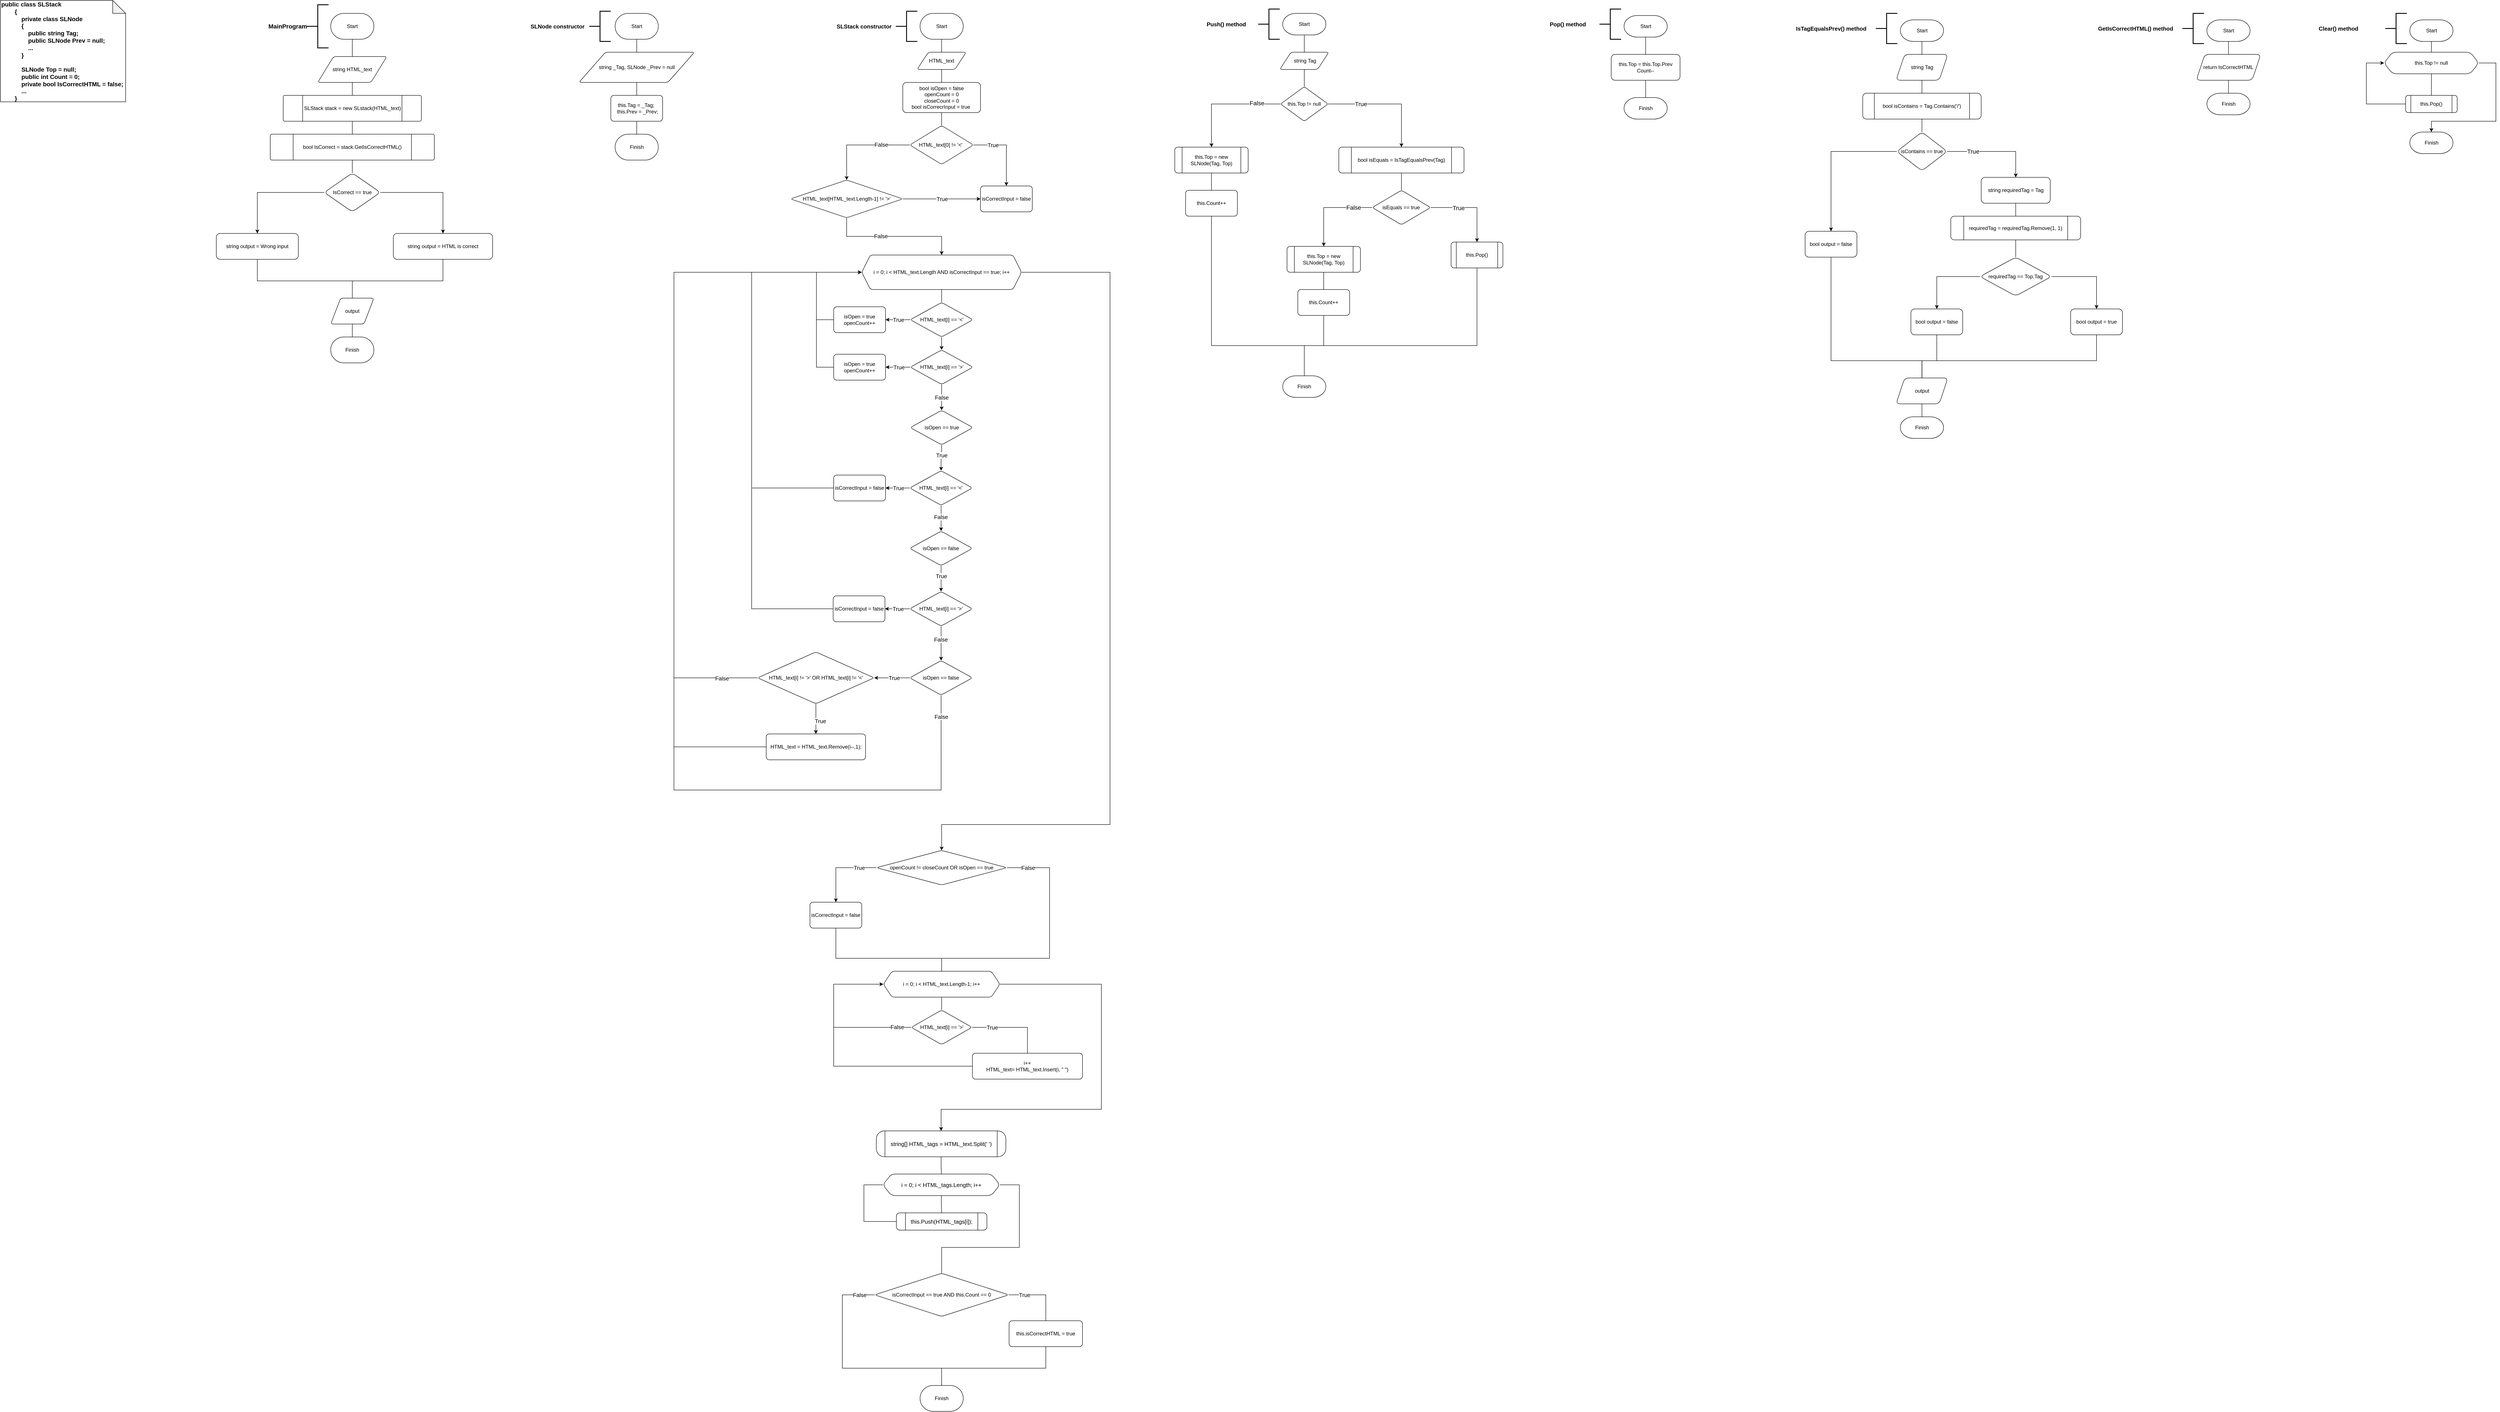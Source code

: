 <mxfile version="17.5.0" type="device"><diagram id="d33SmLgPNqADx5NOLdYx" name="Page-1"><mxGraphModel dx="11230" dy="5470" grid="1" gridSize="10" guides="1" tooltips="1" connect="1" arrows="1" fold="1" page="1" pageScale="1" pageWidth="850" pageHeight="1100" math="0" shadow="0"><root><mxCell id="0"/><mxCell id="1" parent="0"/><mxCell id="o_jexU4saPfF_gSqVAKe-1143" style="edgeStyle=orthogonalEdgeStyle;rounded=0;orthogonalLoop=1;jettySize=auto;html=1;entryX=0.5;entryY=0;entryDx=0;entryDy=0;endArrow=none;endFill=0;strokeWidth=1;" edge="1" parent="1" source="o_jexU4saPfF_gSqVAKe-1144" target="o_jexU4saPfF_gSqVAKe-1146"><mxGeometry relative="1" as="geometry"/></mxCell><mxCell id="o_jexU4saPfF_gSqVAKe-1144" value="Start" style="strokeWidth=1;html=1;shape=mxgraph.flowchart.terminator;whiteSpace=wrap;" vertex="1" parent="1"><mxGeometry x="225" y="370" width="100" height="60" as="geometry"/></mxCell><mxCell id="o_jexU4saPfF_gSqVAKe-1145" style="edgeStyle=orthogonalEdgeStyle;rounded=0;orthogonalLoop=1;jettySize=auto;html=1;entryX=0.5;entryY=0;entryDx=0;entryDy=0;endArrow=none;endFill=0;strokeWidth=1;" edge="1" parent="1" source="o_jexU4saPfF_gSqVAKe-1146" target="o_jexU4saPfF_gSqVAKe-1148"><mxGeometry relative="1" as="geometry"/></mxCell><mxCell id="o_jexU4saPfF_gSqVAKe-1146" value="string HTML_text" style="shape=parallelogram;html=1;strokeWidth=1;perimeter=parallelogramPerimeter;whiteSpace=wrap;rounded=1;arcSize=12;size=0.23;" vertex="1" parent="1"><mxGeometry x="195" y="470" width="160" height="60" as="geometry"/></mxCell><mxCell id="o_jexU4saPfF_gSqVAKe-1147" style="edgeStyle=orthogonalEdgeStyle;rounded=0;orthogonalLoop=1;jettySize=auto;html=1;entryX=0.5;entryY=0;entryDx=0;entryDy=0;endArrow=none;endFill=0;strokeWidth=1;" edge="1" parent="1" source="o_jexU4saPfF_gSqVAKe-1148" target="o_jexU4saPfF_gSqVAKe-1150"><mxGeometry relative="1" as="geometry"/></mxCell><mxCell id="o_jexU4saPfF_gSqVAKe-1148" value="SLStack stack = new SLstack(HTML_text)" style="verticalLabelPosition=middle;verticalAlign=middle;html=1;shape=process;whiteSpace=wrap;rounded=1;size=0.14;arcSize=6;strokeWidth=1;align=center;fillColor=default;horizontal=1;labelPosition=center;" vertex="1" parent="1"><mxGeometry x="115" y="560" width="320" height="60" as="geometry"/></mxCell><mxCell id="o_jexU4saPfF_gSqVAKe-1149" style="edgeStyle=orthogonalEdgeStyle;rounded=0;orthogonalLoop=1;jettySize=auto;html=1;entryX=0.5;entryY=0;entryDx=0;entryDy=0;endArrow=none;endFill=0;strokeWidth=1;" edge="1" parent="1" source="o_jexU4saPfF_gSqVAKe-1150" target="o_jexU4saPfF_gSqVAKe-1153"><mxGeometry relative="1" as="geometry"/></mxCell><mxCell id="o_jexU4saPfF_gSqVAKe-1150" value="bool IsCorrect = stack.GetIsCorrectHTML()" style="verticalLabelPosition=middle;verticalAlign=middle;html=1;shape=process;whiteSpace=wrap;rounded=1;size=0.14;arcSize=6;strokeWidth=1;align=center;fillColor=default;horizontal=1;labelPosition=center;" vertex="1" parent="1"><mxGeometry x="85" y="650" width="380" height="60" as="geometry"/></mxCell><mxCell id="o_jexU4saPfF_gSqVAKe-1151" value="" style="edgeStyle=orthogonalEdgeStyle;rounded=0;orthogonalLoop=1;jettySize=auto;html=1;endArrow=classic;endFill=1;strokeWidth=1;" edge="1" parent="1" source="o_jexU4saPfF_gSqVAKe-1153" target="o_jexU4saPfF_gSqVAKe-1155"><mxGeometry relative="1" as="geometry"/></mxCell><mxCell id="o_jexU4saPfF_gSqVAKe-1152" value="" style="edgeStyle=orthogonalEdgeStyle;rounded=0;orthogonalLoop=1;jettySize=auto;html=1;endArrow=classic;endFill=1;strokeWidth=1;entryX=0.5;entryY=0;entryDx=0;entryDy=0;" edge="1" parent="1" source="o_jexU4saPfF_gSqVAKe-1153" target="o_jexU4saPfF_gSqVAKe-1160"><mxGeometry relative="1" as="geometry"><mxPoint x="55.015" y="880" as="targetPoint"/></mxGeometry></mxCell><mxCell id="o_jexU4saPfF_gSqVAKe-1153" value="IsCorrect == true" style="rhombus;whiteSpace=wrap;html=1;strokeWidth=1;fillColor=default;labelBorderColor=none;gradientColor=none;rounded=1;" vertex="1" parent="1"><mxGeometry x="210" y="740" width="130" height="90" as="geometry"/></mxCell><mxCell id="o_jexU4saPfF_gSqVAKe-1154" style="edgeStyle=orthogonalEdgeStyle;rounded=0;orthogonalLoop=1;jettySize=auto;html=1;entryX=0.5;entryY=0;entryDx=0;entryDy=0;endArrow=none;endFill=0;strokeWidth=1;exitX=0.5;exitY=1;exitDx=0;exitDy=0;" edge="1" parent="1" source="o_jexU4saPfF_gSqVAKe-1155" target="o_jexU4saPfF_gSqVAKe-1157"><mxGeometry relative="1" as="geometry"><Array as="points"><mxPoint x="485" y="990"/><mxPoint x="275" y="990"/></Array></mxGeometry></mxCell><mxCell id="o_jexU4saPfF_gSqVAKe-1155" value="string output = HTML is correct" style="whiteSpace=wrap;html=1;strokeWidth=1;labelBorderColor=none;gradientColor=none;rounded=1;" vertex="1" parent="1"><mxGeometry x="370" y="880" width="230" height="60" as="geometry"/></mxCell><mxCell id="o_jexU4saPfF_gSqVAKe-1156" style="edgeStyle=orthogonalEdgeStyle;rounded=0;orthogonalLoop=1;jettySize=auto;html=1;entryX=0.5;entryY=0;entryDx=0;entryDy=0;entryPerimeter=0;endArrow=none;endFill=0;strokeWidth=1;" edge="1" parent="1" source="o_jexU4saPfF_gSqVAKe-1157" target="o_jexU4saPfF_gSqVAKe-1158"><mxGeometry relative="1" as="geometry"/></mxCell><mxCell id="o_jexU4saPfF_gSqVAKe-1157" value="output" style="shape=parallelogram;html=1;strokeWidth=1;perimeter=parallelogramPerimeter;whiteSpace=wrap;rounded=1;arcSize=12;size=0.23;labelBorderColor=none;fillColor=default;gradientColor=none;" vertex="1" parent="1"><mxGeometry x="225" y="1030" width="100" height="60" as="geometry"/></mxCell><mxCell id="o_jexU4saPfF_gSqVAKe-1158" value="Finish" style="strokeWidth=1;html=1;shape=mxgraph.flowchart.terminator;whiteSpace=wrap;" vertex="1" parent="1"><mxGeometry x="225" y="1120" width="100" height="60" as="geometry"/></mxCell><mxCell id="o_jexU4saPfF_gSqVAKe-1159" style="edgeStyle=orthogonalEdgeStyle;rounded=0;orthogonalLoop=1;jettySize=auto;html=1;entryX=0.5;entryY=0;entryDx=0;entryDy=0;endArrow=none;endFill=0;strokeWidth=1;" edge="1" parent="1" source="o_jexU4saPfF_gSqVAKe-1160" target="o_jexU4saPfF_gSqVAKe-1157"><mxGeometry relative="1" as="geometry"><Array as="points"><mxPoint x="55" y="990"/><mxPoint x="275" y="990"/></Array></mxGeometry></mxCell><mxCell id="o_jexU4saPfF_gSqVAKe-1160" value="string output = Wrong input" style="whiteSpace=wrap;html=1;strokeWidth=1;labelBorderColor=none;gradientColor=none;rounded=1;" vertex="1" parent="1"><mxGeometry x="-40" y="880" width="190" height="60" as="geometry"/></mxCell><mxCell id="o_jexU4saPfF_gSqVAKe-1161" value="" style="strokeWidth=2;html=1;shape=mxgraph.flowchart.annotation_2;align=left;labelPosition=right;pointerEvents=1;rounded=1;labelBorderColor=none;fillColor=default;gradientColor=none;" vertex="1" parent="1"><mxGeometry x="170" y="350" width="50" height="100" as="geometry"/></mxCell><mxCell id="o_jexU4saPfF_gSqVAKe-1162" value="MainProgram" style="text;html=1;align=center;verticalAlign=middle;resizable=0;points=[];autosize=1;strokeColor=none;fillColor=none;strokeWidth=1;fontSize=14;fontStyle=1" vertex="1" parent="1"><mxGeometry x="75" y="390" width="100" height="20" as="geometry"/></mxCell><mxCell id="o_jexU4saPfF_gSqVAKe-1163" style="edgeStyle=orthogonalEdgeStyle;rounded=0;orthogonalLoop=1;jettySize=auto;html=1;entryX=0.5;entryY=0;entryDx=0;entryDy=0;endArrow=none;endFill=0;strokeWidth=1;" edge="1" parent="1" source="o_jexU4saPfF_gSqVAKe-1164" target="o_jexU4saPfF_gSqVAKe-1166"><mxGeometry relative="1" as="geometry"/></mxCell><mxCell id="o_jexU4saPfF_gSqVAKe-1164" value="Start" style="strokeWidth=1;html=1;shape=mxgraph.flowchart.terminator;whiteSpace=wrap;" vertex="1" parent="1"><mxGeometry x="883.75" y="370" width="100" height="60" as="geometry"/></mxCell><mxCell id="o_jexU4saPfF_gSqVAKe-1165" value="" style="edgeStyle=orthogonalEdgeStyle;rounded=0;orthogonalLoop=1;jettySize=auto;html=1;endArrow=none;endFill=0;strokeWidth=1;" edge="1" parent="1" source="o_jexU4saPfF_gSqVAKe-1166" target="o_jexU4saPfF_gSqVAKe-1168"><mxGeometry relative="1" as="geometry"/></mxCell><mxCell id="o_jexU4saPfF_gSqVAKe-1166" value="string _Tag, SLNode _Prev = null" style="shape=parallelogram;html=1;strokeWidth=1;perimeter=parallelogramPerimeter;whiteSpace=wrap;rounded=1;arcSize=12;size=0.23;labelBorderColor=none;fillColor=default;gradientColor=none;" vertex="1" parent="1"><mxGeometry x="800" y="460" width="267.5" height="70" as="geometry"/></mxCell><mxCell id="o_jexU4saPfF_gSqVAKe-1167" style="edgeStyle=orthogonalEdgeStyle;rounded=0;orthogonalLoop=1;jettySize=auto;html=1;entryX=0.5;entryY=0;entryDx=0;entryDy=0;entryPerimeter=0;endArrow=none;endFill=0;strokeWidth=1;" edge="1" parent="1" source="o_jexU4saPfF_gSqVAKe-1168" target="o_jexU4saPfF_gSqVAKe-1169"><mxGeometry relative="1" as="geometry"/></mxCell><mxCell id="o_jexU4saPfF_gSqVAKe-1168" value="&lt;div&gt;this.Tag = _Tag;&amp;nbsp; &amp;nbsp;&lt;span&gt;this.Prev = _Prev;&lt;/span&gt;&lt;/div&gt;" style="whiteSpace=wrap;html=1;strokeWidth=1;rounded=1;arcSize=12;labelBorderColor=none;gradientColor=none;" vertex="1" parent="1"><mxGeometry x="873.75" y="560" width="120" height="60" as="geometry"/></mxCell><mxCell id="o_jexU4saPfF_gSqVAKe-1169" value="Finish" style="strokeWidth=1;html=1;shape=mxgraph.flowchart.terminator;whiteSpace=wrap;" vertex="1" parent="1"><mxGeometry x="883.75" y="650" width="100" height="60" as="geometry"/></mxCell><mxCell id="o_jexU4saPfF_gSqVAKe-1170" value="" style="strokeWidth=2;html=1;shape=mxgraph.flowchart.annotation_2;align=left;labelPosition=right;pointerEvents=1;rounded=1;labelBorderColor=none;fillColor=default;gradientColor=none;" vertex="1" parent="1"><mxGeometry x="823.75" y="365" width="50" height="70" as="geometry"/></mxCell><mxCell id="o_jexU4saPfF_gSqVAKe-1171" value="&lt;b&gt;&lt;font style=&quot;font-size: 13px&quot;&gt;SLNode constructor&lt;/font&gt;&lt;/b&gt;" style="text;html=1;align=center;verticalAlign=middle;resizable=0;points=[];autosize=1;strokeColor=none;fillColor=none;" vertex="1" parent="1"><mxGeometry x="680" y="390" width="140" height="20" as="geometry"/></mxCell><mxCell id="o_jexU4saPfF_gSqVAKe-1172" style="edgeStyle=orthogonalEdgeStyle;rounded=0;orthogonalLoop=1;jettySize=auto;html=1;entryX=0.5;entryY=0;entryDx=0;entryDy=0;fontSize=13;endArrow=none;endFill=0;strokeWidth=1;" edge="1" parent="1" source="o_jexU4saPfF_gSqVAKe-1173" target="o_jexU4saPfF_gSqVAKe-1175"><mxGeometry relative="1" as="geometry"/></mxCell><mxCell id="o_jexU4saPfF_gSqVAKe-1173" value="Start" style="strokeWidth=1;html=1;shape=mxgraph.flowchart.terminator;whiteSpace=wrap;" vertex="1" parent="1"><mxGeometry x="1590.01" y="370" width="100" height="60" as="geometry"/></mxCell><mxCell id="o_jexU4saPfF_gSqVAKe-1174" value="" style="edgeStyle=orthogonalEdgeStyle;rounded=0;orthogonalLoop=1;jettySize=auto;html=1;fontSize=13;endArrow=none;endFill=0;strokeWidth=1;" edge="1" parent="1" source="o_jexU4saPfF_gSqVAKe-1175" target="o_jexU4saPfF_gSqVAKe-1177"><mxGeometry relative="1" as="geometry"/></mxCell><mxCell id="o_jexU4saPfF_gSqVAKe-1175" value="HTML_text" style="shape=parallelogram;html=1;strokeWidth=1;perimeter=parallelogramPerimeter;whiteSpace=wrap;rounded=1;arcSize=12;size=0.23;labelBorderColor=none;fillColor=default;gradientColor=none;" vertex="1" parent="1"><mxGeometry x="1583.14" y="460" width="113.75" height="40" as="geometry"/></mxCell><mxCell id="o_jexU4saPfF_gSqVAKe-1176" value="" style="edgeStyle=orthogonalEdgeStyle;rounded=0;orthogonalLoop=1;jettySize=auto;html=1;fontSize=13;endArrow=none;endFill=0;strokeWidth=1;" edge="1" parent="1" source="o_jexU4saPfF_gSqVAKe-1177" target="o_jexU4saPfF_gSqVAKe-1182"><mxGeometry relative="1" as="geometry"/></mxCell><mxCell id="o_jexU4saPfF_gSqVAKe-1177" value="bool isOpen = false&lt;br&gt;openCount = 0&lt;br&gt;closeCount = 0&lt;br&gt;bool isCorrecrInput = true&amp;nbsp;" style="whiteSpace=wrap;html=1;strokeWidth=1;rounded=1;arcSize=12;labelBorderColor=none;gradientColor=none;" vertex="1" parent="1"><mxGeometry x="1550.02" y="530" width="179.99" height="70" as="geometry"/></mxCell><mxCell id="o_jexU4saPfF_gSqVAKe-1178" value="" style="edgeStyle=orthogonalEdgeStyle;rounded=0;orthogonalLoop=1;jettySize=auto;html=1;fontSize=13;endArrow=classic;endFill=1;strokeWidth=1;" edge="1" parent="1" source="o_jexU4saPfF_gSqVAKe-1182" target="o_jexU4saPfF_gSqVAKe-1183"><mxGeometry relative="1" as="geometry"/></mxCell><mxCell id="o_jexU4saPfF_gSqVAKe-1179" value="True" style="edgeLabel;html=1;align=center;verticalAlign=middle;resizable=0;points=[];fontSize=13;" vertex="1" connectable="0" parent="o_jexU4saPfF_gSqVAKe-1178"><mxGeometry x="-0.468" y="3" relative="1" as="geometry"><mxPoint y="3" as="offset"/></mxGeometry></mxCell><mxCell id="o_jexU4saPfF_gSqVAKe-1180" style="edgeStyle=orthogonalEdgeStyle;rounded=0;orthogonalLoop=1;jettySize=auto;html=1;fontSize=13;endArrow=classic;endFill=1;strokeWidth=1;entryX=0.5;entryY=0;entryDx=0;entryDy=0;" edge="1" parent="1" source="o_jexU4saPfF_gSqVAKe-1182" target="o_jexU4saPfF_gSqVAKe-1188"><mxGeometry relative="1" as="geometry"><mxPoint x="1360" y="710" as="targetPoint"/></mxGeometry></mxCell><mxCell id="o_jexU4saPfF_gSqVAKe-1181" value="False" style="edgeLabel;html=1;align=center;verticalAlign=middle;resizable=0;points=[];fontSize=13;" vertex="1" connectable="0" parent="o_jexU4saPfF_gSqVAKe-1180"><mxGeometry x="-0.41" y="-1" relative="1" as="geometry"><mxPoint as="offset"/></mxGeometry></mxCell><mxCell id="o_jexU4saPfF_gSqVAKe-1182" value="HTML_text[0] != '&amp;lt;'&amp;nbsp;" style="rhombus;whiteSpace=wrap;html=1;strokeWidth=1;rounded=1;arcSize=12;labelBorderColor=none;gradientColor=none;" vertex="1" parent="1"><mxGeometry x="1566.28" y="630" width="147.47" height="90" as="geometry"/></mxCell><mxCell id="o_jexU4saPfF_gSqVAKe-1183" value="isCorrectInput = false" style="whiteSpace=wrap;html=1;strokeWidth=1;rounded=1;arcSize=12;labelBorderColor=none;gradientColor=none;" vertex="1" parent="1"><mxGeometry x="1730.005" y="770" width="120" height="60" as="geometry"/></mxCell><mxCell id="o_jexU4saPfF_gSqVAKe-1184" style="edgeStyle=orthogonalEdgeStyle;rounded=0;orthogonalLoop=1;jettySize=auto;html=1;entryX=0;entryY=0.5;entryDx=0;entryDy=0;fontSize=13;endArrow=classic;endFill=1;strokeWidth=1;" edge="1" parent="1" source="o_jexU4saPfF_gSqVAKe-1188" target="o_jexU4saPfF_gSqVAKe-1183"><mxGeometry relative="1" as="geometry"><Array as="points"><mxPoint x="1640" y="800"/><mxPoint x="1640" y="800"/></Array></mxGeometry></mxCell><mxCell id="o_jexU4saPfF_gSqVAKe-1185" value="True" style="edgeLabel;html=1;align=center;verticalAlign=middle;resizable=0;points=[];fontSize=13;" vertex="1" connectable="0" parent="o_jexU4saPfF_gSqVAKe-1184"><mxGeometry x="0.047" relative="1" as="geometry"><mxPoint x="-4" as="offset"/></mxGeometry></mxCell><mxCell id="o_jexU4saPfF_gSqVAKe-1186" value="" style="edgeStyle=orthogonalEdgeStyle;rounded=0;orthogonalLoop=1;jettySize=auto;html=1;fontSize=13;endArrow=classic;endFill=1;strokeWidth=1;exitX=0.5;exitY=1;exitDx=0;exitDy=0;" edge="1" parent="1" source="o_jexU4saPfF_gSqVAKe-1188" target="o_jexU4saPfF_gSqVAKe-1191"><mxGeometry relative="1" as="geometry"/></mxCell><mxCell id="o_jexU4saPfF_gSqVAKe-1187" value="False" style="edgeLabel;html=1;align=center;verticalAlign=middle;resizable=0;points=[];fontSize=13;" vertex="1" connectable="0" parent="o_jexU4saPfF_gSqVAKe-1186"><mxGeometry x="0.09" y="1" relative="1" as="geometry"><mxPoint x="-45" as="offset"/></mxGeometry></mxCell><mxCell id="o_jexU4saPfF_gSqVAKe-1188" value="HTML_text[HTML_text.Length-1] != '&amp;gt;'" style="rhombus;whiteSpace=wrap;html=1;strokeWidth=1;rounded=1;arcSize=12;labelBorderColor=none;gradientColor=none;" vertex="1" parent="1"><mxGeometry x="1290.02" y="756.25" width="260" height="87.5" as="geometry"/></mxCell><mxCell id="o_jexU4saPfF_gSqVAKe-1189" value="" style="edgeStyle=orthogonalEdgeStyle;rounded=0;orthogonalLoop=1;jettySize=auto;html=1;fontSize=13;endArrow=none;endFill=0;strokeWidth=1;" edge="1" parent="1" source="o_jexU4saPfF_gSqVAKe-1191" target="o_jexU4saPfF_gSqVAKe-1195"><mxGeometry relative="1" as="geometry"/></mxCell><mxCell id="o_jexU4saPfF_gSqVAKe-1190" style="edgeStyle=orthogonalEdgeStyle;rounded=0;orthogonalLoop=1;jettySize=auto;html=1;fontSize=13;endArrow=classic;endFill=1;strokeWidth=1;entryX=0.5;entryY=0;entryDx=0;entryDy=0;" edge="1" parent="1" source="o_jexU4saPfF_gSqVAKe-1191" target="o_jexU4saPfF_gSqVAKe-1241"><mxGeometry relative="1" as="geometry"><mxPoint x="1640" y="2320" as="targetPoint"/><Array as="points"><mxPoint x="2030" y="970"/><mxPoint x="2030" y="2250"/><mxPoint x="1640" y="2250"/></Array></mxGeometry></mxCell><mxCell id="o_jexU4saPfF_gSqVAKe-1191" value="i = 0; i &amp;lt; HTML_text.Length AND isCorrectInput == true; i++" style="shape=hexagon;perimeter=hexagonPerimeter2;whiteSpace=wrap;html=1;fixedSize=1;strokeWidth=1;rounded=1;arcSize=12;labelBorderColor=none;gradientColor=none;" vertex="1" parent="1"><mxGeometry x="1455.03" y="930" width="369.98" height="80" as="geometry"/></mxCell><mxCell id="o_jexU4saPfF_gSqVAKe-1192" value="" style="edgeStyle=orthogonalEdgeStyle;rounded=0;orthogonalLoop=1;jettySize=auto;html=1;fontSize=13;endArrow=classic;endFill=1;strokeWidth=1;" edge="1" parent="1" source="o_jexU4saPfF_gSqVAKe-1195" target="o_jexU4saPfF_gSqVAKe-1197"><mxGeometry relative="1" as="geometry"/></mxCell><mxCell id="o_jexU4saPfF_gSqVAKe-1193" value="True" style="edgeLabel;html=1;align=center;verticalAlign=middle;resizable=0;points=[];fontSize=13;" vertex="1" connectable="0" parent="o_jexU4saPfF_gSqVAKe-1192"><mxGeometry x="-0.218" relative="1" as="geometry"><mxPoint x="-5" as="offset"/></mxGeometry></mxCell><mxCell id="o_jexU4saPfF_gSqVAKe-1194" style="edgeStyle=orthogonalEdgeStyle;rounded=0;orthogonalLoop=1;jettySize=auto;html=1;entryX=0.5;entryY=0;entryDx=0;entryDy=0;fontSize=13;endArrow=classic;endFill=1;strokeWidth=1;" edge="1" parent="1" source="o_jexU4saPfF_gSqVAKe-1195" target="o_jexU4saPfF_gSqVAKe-1202"><mxGeometry relative="1" as="geometry"/></mxCell><mxCell id="o_jexU4saPfF_gSqVAKe-1195" value="HTML_text[i] == '&amp;lt;'" style="rhombus;whiteSpace=wrap;html=1;strokeWidth=1;rounded=1;arcSize=12;labelBorderColor=none;gradientColor=none;" vertex="1" parent="1"><mxGeometry x="1567.53" y="1040" width="144.98" height="80" as="geometry"/></mxCell><mxCell id="o_jexU4saPfF_gSqVAKe-1196" style="edgeStyle=orthogonalEdgeStyle;rounded=0;orthogonalLoop=1;jettySize=auto;html=1;entryX=0;entryY=0.5;entryDx=0;entryDy=0;fontSize=13;endArrow=classic;endFill=1;strokeWidth=1;" edge="1" parent="1" source="o_jexU4saPfF_gSqVAKe-1197" target="o_jexU4saPfF_gSqVAKe-1191"><mxGeometry relative="1" as="geometry"><Array as="points"><mxPoint x="1350" y="1080"/><mxPoint x="1350" y="970"/></Array></mxGeometry></mxCell><mxCell id="o_jexU4saPfF_gSqVAKe-1197" value="isOpen = true&lt;br&gt;openCount++&lt;br&gt;" style="whiteSpace=wrap;html=1;strokeWidth=1;rounded=1;arcSize=12;labelBorderColor=none;gradientColor=none;" vertex="1" parent="1"><mxGeometry x="1390" y="1050" width="120" height="60" as="geometry"/></mxCell><mxCell id="o_jexU4saPfF_gSqVAKe-1198" style="edgeStyle=orthogonalEdgeStyle;rounded=0;orthogonalLoop=1;jettySize=auto;html=1;entryX=1;entryY=0.5;entryDx=0;entryDy=0;fontSize=13;endArrow=classic;endFill=1;strokeWidth=1;" edge="1" parent="1" source="o_jexU4saPfF_gSqVAKe-1202" target="o_jexU4saPfF_gSqVAKe-1204"><mxGeometry relative="1" as="geometry"><Array as="points"><mxPoint x="1540" y="1190"/><mxPoint x="1540" y="1190"/></Array></mxGeometry></mxCell><mxCell id="o_jexU4saPfF_gSqVAKe-1199" value="True" style="edgeLabel;html=1;align=center;verticalAlign=middle;resizable=0;points=[];fontSize=13;" vertex="1" connectable="0" parent="o_jexU4saPfF_gSqVAKe-1198"><mxGeometry x="0.221" y="-1" relative="1" as="geometry"><mxPoint x="8" y="1" as="offset"/></mxGeometry></mxCell><mxCell id="o_jexU4saPfF_gSqVAKe-1200" style="edgeStyle=orthogonalEdgeStyle;rounded=0;orthogonalLoop=1;jettySize=auto;html=1;entryX=0.5;entryY=0;entryDx=0;entryDy=0;fontSize=13;endArrow=classic;endFill=1;strokeWidth=1;" edge="1" parent="1" source="o_jexU4saPfF_gSqVAKe-1202" target="o_jexU4saPfF_gSqVAKe-1207"><mxGeometry relative="1" as="geometry"/></mxCell><mxCell id="o_jexU4saPfF_gSqVAKe-1201" value="False" style="edgeLabel;html=1;align=center;verticalAlign=middle;resizable=0;points=[];fontSize=13;" vertex="1" connectable="0" parent="o_jexU4saPfF_gSqVAKe-1200"><mxGeometry x="-0.287" relative="1" as="geometry"><mxPoint y="8" as="offset"/></mxGeometry></mxCell><mxCell id="o_jexU4saPfF_gSqVAKe-1202" value="HTML_text[i] == '&amp;gt;'" style="rhombus;whiteSpace=wrap;html=1;strokeWidth=1;rounded=1;arcSize=12;labelBorderColor=none;gradientColor=none;" vertex="1" parent="1"><mxGeometry x="1567.53" y="1150" width="144.98" height="80" as="geometry"/></mxCell><mxCell id="o_jexU4saPfF_gSqVAKe-1203" style="edgeStyle=orthogonalEdgeStyle;rounded=0;orthogonalLoop=1;jettySize=auto;html=1;fontSize=13;endArrow=classic;endFill=1;strokeWidth=1;entryX=0;entryY=0.5;entryDx=0;entryDy=0;" edge="1" parent="1" source="o_jexU4saPfF_gSqVAKe-1204" target="o_jexU4saPfF_gSqVAKe-1191"><mxGeometry relative="1" as="geometry"><mxPoint x="1350" y="960" as="targetPoint"/><Array as="points"><mxPoint x="1350" y="1190"/><mxPoint x="1350" y="970"/></Array></mxGeometry></mxCell><mxCell id="o_jexU4saPfF_gSqVAKe-1204" value="isOpen = true&lt;br&gt;openCount++&lt;br&gt;" style="whiteSpace=wrap;html=1;strokeWidth=1;rounded=1;arcSize=12;labelBorderColor=none;gradientColor=none;" vertex="1" parent="1"><mxGeometry x="1390" y="1160" width="120" height="60" as="geometry"/></mxCell><mxCell id="o_jexU4saPfF_gSqVAKe-1205" style="edgeStyle=orthogonalEdgeStyle;rounded=0;orthogonalLoop=1;jettySize=auto;html=1;entryX=0.5;entryY=0;entryDx=0;entryDy=0;fontSize=13;endArrow=classic;endFill=1;strokeWidth=1;" edge="1" parent="1" source="o_jexU4saPfF_gSqVAKe-1207" target="o_jexU4saPfF_gSqVAKe-1212"><mxGeometry relative="1" as="geometry"/></mxCell><mxCell id="o_jexU4saPfF_gSqVAKe-1206" value="True" style="edgeLabel;html=1;align=center;verticalAlign=middle;resizable=0;points=[];fontSize=13;" vertex="1" connectable="0" parent="o_jexU4saPfF_gSqVAKe-1205"><mxGeometry x="-0.213" relative="1" as="geometry"><mxPoint as="offset"/></mxGeometry></mxCell><mxCell id="o_jexU4saPfF_gSqVAKe-1207" value="isOpen == true" style="rhombus;whiteSpace=wrap;html=1;strokeWidth=1;rounded=1;arcSize=12;labelBorderColor=none;gradientColor=none;" vertex="1" parent="1"><mxGeometry x="1567.52" y="1290" width="144.98" height="80" as="geometry"/></mxCell><mxCell id="o_jexU4saPfF_gSqVAKe-1208" value="" style="edgeStyle=orthogonalEdgeStyle;rounded=0;orthogonalLoop=1;jettySize=auto;html=1;fontSize=13;endArrow=classic;endFill=1;strokeWidth=1;" edge="1" parent="1" source="o_jexU4saPfF_gSqVAKe-1212" target="o_jexU4saPfF_gSqVAKe-1214"><mxGeometry relative="1" as="geometry"/></mxCell><mxCell id="o_jexU4saPfF_gSqVAKe-1209" value="True" style="edgeLabel;html=1;align=center;verticalAlign=middle;resizable=0;points=[];fontSize=13;" vertex="1" connectable="0" parent="o_jexU4saPfF_gSqVAKe-1208"><mxGeometry x="-0.212" y="1" relative="1" as="geometry"><mxPoint x="-5" y="-1" as="offset"/></mxGeometry></mxCell><mxCell id="o_jexU4saPfF_gSqVAKe-1210" style="edgeStyle=orthogonalEdgeStyle;rounded=0;orthogonalLoop=1;jettySize=auto;html=1;fontSize=13;endArrow=classic;endFill=1;strokeWidth=1;entryX=0.5;entryY=0;entryDx=0;entryDy=0;" edge="1" parent="1" source="o_jexU4saPfF_gSqVAKe-1212" target="o_jexU4saPfF_gSqVAKe-1217"><mxGeometry relative="1" as="geometry"><mxPoint x="1638.77" y="1560.0" as="targetPoint"/></mxGeometry></mxCell><mxCell id="o_jexU4saPfF_gSqVAKe-1211" value="False" style="edgeLabel;html=1;align=center;verticalAlign=middle;resizable=0;points=[];fontSize=13;" vertex="1" connectable="0" parent="o_jexU4saPfF_gSqVAKe-1210"><mxGeometry x="-0.098" y="-1" relative="1" as="geometry"><mxPoint as="offset"/></mxGeometry></mxCell><mxCell id="o_jexU4saPfF_gSqVAKe-1212" value="HTML_text[i] == '&amp;lt;'" style="rhombus;whiteSpace=wrap;html=1;strokeWidth=1;rounded=1;arcSize=12;labelBorderColor=none;gradientColor=none;" vertex="1" parent="1"><mxGeometry x="1566.28" y="1430" width="144.98" height="80" as="geometry"/></mxCell><mxCell id="o_jexU4saPfF_gSqVAKe-1213" style="edgeStyle=orthogonalEdgeStyle;rounded=0;orthogonalLoop=1;jettySize=auto;html=1;entryX=0;entryY=0.5;entryDx=0;entryDy=0;fontSize=13;endArrow=classic;endFill=1;strokeWidth=1;" edge="1" parent="1" source="o_jexU4saPfF_gSqVAKe-1214" target="o_jexU4saPfF_gSqVAKe-1191"><mxGeometry relative="1" as="geometry"><Array as="points"><mxPoint x="1200" y="1470"/><mxPoint x="1200" y="970"/></Array></mxGeometry></mxCell><mxCell id="o_jexU4saPfF_gSqVAKe-1214" value="isCorrectInput = false" style="whiteSpace=wrap;html=1;strokeWidth=1;rounded=1;arcSize=12;labelBorderColor=none;gradientColor=none;" vertex="1" parent="1"><mxGeometry x="1390" y="1440" width="120" height="60" as="geometry"/></mxCell><mxCell id="o_jexU4saPfF_gSqVAKe-1215" style="edgeStyle=orthogonalEdgeStyle;rounded=0;orthogonalLoop=1;jettySize=auto;html=1;entryX=0.5;entryY=0;entryDx=0;entryDy=0;fontSize=13;endArrow=classic;endFill=1;strokeWidth=1;" edge="1" parent="1" source="o_jexU4saPfF_gSqVAKe-1217" target="o_jexU4saPfF_gSqVAKe-1222"><mxGeometry relative="1" as="geometry"/></mxCell><mxCell id="o_jexU4saPfF_gSqVAKe-1216" value="True" style="edgeLabel;html=1;align=center;verticalAlign=middle;resizable=0;points=[];fontSize=13;" vertex="1" connectable="0" parent="o_jexU4saPfF_gSqVAKe-1215"><mxGeometry x="-0.213" relative="1" as="geometry"><mxPoint as="offset"/></mxGeometry></mxCell><mxCell id="o_jexU4saPfF_gSqVAKe-1217" value="isOpen == false" style="rhombus;whiteSpace=wrap;html=1;strokeWidth=1;rounded=1;arcSize=12;labelBorderColor=none;gradientColor=none;" vertex="1" parent="1"><mxGeometry x="1566.28" y="1570" width="144.98" height="80" as="geometry"/></mxCell><mxCell id="o_jexU4saPfF_gSqVAKe-1218" value="" style="edgeStyle=orthogonalEdgeStyle;rounded=0;orthogonalLoop=1;jettySize=auto;html=1;fontSize=13;endArrow=classic;endFill=1;strokeWidth=1;" edge="1" parent="1" source="o_jexU4saPfF_gSqVAKe-1222" target="o_jexU4saPfF_gSqVAKe-1224"><mxGeometry relative="1" as="geometry"/></mxCell><mxCell id="o_jexU4saPfF_gSqVAKe-1219" value="True" style="edgeLabel;html=1;align=center;verticalAlign=middle;resizable=0;points=[];fontSize=13;" vertex="1" connectable="0" parent="o_jexU4saPfF_gSqVAKe-1218"><mxGeometry x="-0.212" y="1" relative="1" as="geometry"><mxPoint x="-5" y="-1" as="offset"/></mxGeometry></mxCell><mxCell id="o_jexU4saPfF_gSqVAKe-1220" value="" style="edgeStyle=orthogonalEdgeStyle;rounded=0;orthogonalLoop=1;jettySize=auto;html=1;fontSize=13;endArrow=classic;endFill=1;strokeWidth=1;" edge="1" parent="1" source="o_jexU4saPfF_gSqVAKe-1222" target="o_jexU4saPfF_gSqVAKe-1229"><mxGeometry relative="1" as="geometry"/></mxCell><mxCell id="o_jexU4saPfF_gSqVAKe-1221" value="False" style="edgeLabel;html=1;align=center;verticalAlign=middle;resizable=0;points=[];fontSize=13;" vertex="1" connectable="0" parent="o_jexU4saPfF_gSqVAKe-1220"><mxGeometry x="-0.23" y="-1" relative="1" as="geometry"><mxPoint as="offset"/></mxGeometry></mxCell><mxCell id="o_jexU4saPfF_gSqVAKe-1222" value="HTML_text[i] == '&amp;gt;'" style="rhombus;whiteSpace=wrap;html=1;strokeWidth=1;rounded=1;arcSize=12;labelBorderColor=none;gradientColor=none;" vertex="1" parent="1"><mxGeometry x="1566.28" y="1710" width="144.98" height="80" as="geometry"/></mxCell><mxCell id="o_jexU4saPfF_gSqVAKe-1223" style="edgeStyle=orthogonalEdgeStyle;rounded=0;orthogonalLoop=1;jettySize=auto;html=1;entryX=0;entryY=0.5;entryDx=0;entryDy=0;fontSize=13;endArrow=classic;endFill=1;strokeWidth=1;" edge="1" parent="1" source="o_jexU4saPfF_gSqVAKe-1224" target="o_jexU4saPfF_gSqVAKe-1191"><mxGeometry relative="1" as="geometry"><Array as="points"><mxPoint x="1200" y="1750"/><mxPoint x="1200" y="970"/></Array></mxGeometry></mxCell><mxCell id="o_jexU4saPfF_gSqVAKe-1224" value="isCorrectInput = false" style="whiteSpace=wrap;html=1;strokeWidth=1;rounded=1;arcSize=12;labelBorderColor=none;gradientColor=none;" vertex="1" parent="1"><mxGeometry x="1388.76" y="1720" width="120" height="60" as="geometry"/></mxCell><mxCell id="o_jexU4saPfF_gSqVAKe-1225" style="edgeStyle=orthogonalEdgeStyle;rounded=0;orthogonalLoop=1;jettySize=auto;html=1;entryX=1;entryY=0.5;entryDx=0;entryDy=0;fontSize=13;endArrow=classic;endFill=1;strokeWidth=1;" edge="1" parent="1" source="o_jexU4saPfF_gSqVAKe-1229" target="o_jexU4saPfF_gSqVAKe-1234"><mxGeometry relative="1" as="geometry"/></mxCell><mxCell id="o_jexU4saPfF_gSqVAKe-1226" value="True" style="edgeLabel;html=1;align=center;verticalAlign=middle;resizable=0;points=[];fontSize=13;" vertex="1" connectable="0" parent="o_jexU4saPfF_gSqVAKe-1225"><mxGeometry x="-0.102" relative="1" as="geometry"><mxPoint as="offset"/></mxGeometry></mxCell><mxCell id="o_jexU4saPfF_gSqVAKe-1227" style="edgeStyle=orthogonalEdgeStyle;rounded=0;orthogonalLoop=1;jettySize=auto;html=1;fontSize=13;endArrow=none;endFill=0;strokeWidth=1;exitX=0.5;exitY=1;exitDx=0;exitDy=0;" edge="1" parent="1" source="o_jexU4saPfF_gSqVAKe-1229"><mxGeometry relative="1" as="geometry"><mxPoint x="1020" y="2070" as="targetPoint"/><Array as="points"><mxPoint x="1639" y="2170"/></Array></mxGeometry></mxCell><mxCell id="o_jexU4saPfF_gSqVAKe-1228" value="False" style="edgeLabel;html=1;align=center;verticalAlign=middle;resizable=0;points=[];fontSize=13;" vertex="1" connectable="0" parent="o_jexU4saPfF_gSqVAKe-1227"><mxGeometry x="-0.815" y="1" relative="1" as="geometry"><mxPoint x="-1" y="-37" as="offset"/></mxGeometry></mxCell><mxCell id="o_jexU4saPfF_gSqVAKe-1229" value="isOpen == false" style="rhombus;whiteSpace=wrap;html=1;strokeWidth=1;rounded=1;arcSize=12;labelBorderColor=none;gradientColor=none;" vertex="1" parent="1"><mxGeometry x="1566.28" y="1870" width="144.98" height="80" as="geometry"/></mxCell><mxCell id="o_jexU4saPfF_gSqVAKe-1230" value="" style="edgeStyle=orthogonalEdgeStyle;rounded=0;orthogonalLoop=1;jettySize=auto;html=1;fontSize=13;endArrow=classic;endFill=1;strokeWidth=1;entryX=0.5;entryY=0;entryDx=0;entryDy=0;" edge="1" parent="1" source="o_jexU4saPfF_gSqVAKe-1234" target="o_jexU4saPfF_gSqVAKe-1236"><mxGeometry relative="1" as="geometry"/></mxCell><mxCell id="o_jexU4saPfF_gSqVAKe-1231" value="True" style="edgeLabel;html=1;align=center;verticalAlign=middle;resizable=0;points=[];fontSize=13;" vertex="1" connectable="0" parent="o_jexU4saPfF_gSqVAKe-1230"><mxGeometry x="0.145" relative="1" as="geometry"><mxPoint x="10" as="offset"/></mxGeometry></mxCell><mxCell id="o_jexU4saPfF_gSqVAKe-1232" style="edgeStyle=orthogonalEdgeStyle;rounded=0;orthogonalLoop=1;jettySize=auto;html=1;fontSize=13;endArrow=none;endFill=0;strokeWidth=1;" edge="1" parent="1" source="o_jexU4saPfF_gSqVAKe-1234"><mxGeometry relative="1" as="geometry"><mxPoint x="1020" y="1910" as="targetPoint"/></mxGeometry></mxCell><mxCell id="o_jexU4saPfF_gSqVAKe-1233" value="False" style="edgeLabel;html=1;align=center;verticalAlign=middle;resizable=0;points=[];fontSize=13;" vertex="1" connectable="0" parent="o_jexU4saPfF_gSqVAKe-1232"><mxGeometry x="-0.142" y="1" relative="1" as="geometry"><mxPoint as="offset"/></mxGeometry></mxCell><mxCell id="o_jexU4saPfF_gSqVAKe-1234" value="HTML_text[i] != '&amp;gt;' OR HTML_text[i] != '&amp;lt;'" style="rhombus;whiteSpace=wrap;html=1;strokeWidth=1;rounded=1;arcSize=12;labelBorderColor=none;gradientColor=none;" vertex="1" parent="1"><mxGeometry x="1213.75" y="1850" width="270" height="120" as="geometry"/></mxCell><mxCell id="o_jexU4saPfF_gSqVAKe-1235" style="edgeStyle=orthogonalEdgeStyle;rounded=0;orthogonalLoop=1;jettySize=auto;html=1;entryX=0;entryY=0.5;entryDx=0;entryDy=0;fontSize=13;endArrow=classic;endFill=1;strokeWidth=1;" edge="1" parent="1" source="o_jexU4saPfF_gSqVAKe-1236" target="o_jexU4saPfF_gSqVAKe-1191"><mxGeometry relative="1" as="geometry"><Array as="points"><mxPoint x="1020.0" y="2070"/><mxPoint x="1020.0" y="970"/></Array></mxGeometry></mxCell><mxCell id="o_jexU4saPfF_gSqVAKe-1236" value="HTML_text = HTML_text.Remove(i--,1);" style="whiteSpace=wrap;html=1;strokeWidth=1;rounded=1;arcSize=12;labelBorderColor=none;gradientColor=none;" vertex="1" parent="1"><mxGeometry x="1233.75" y="2040" width="230" height="60" as="geometry"/></mxCell><mxCell id="o_jexU4saPfF_gSqVAKe-1237" value="" style="edgeStyle=orthogonalEdgeStyle;rounded=0;orthogonalLoop=1;jettySize=auto;html=1;fontSize=13;endArrow=classic;endFill=1;strokeWidth=1;entryX=0.5;entryY=0;entryDx=0;entryDy=0;" edge="1" parent="1" source="o_jexU4saPfF_gSqVAKe-1241" target="o_jexU4saPfF_gSqVAKe-1243"><mxGeometry relative="1" as="geometry"><mxPoint x="1410.025" y="2350" as="targetPoint"/></mxGeometry></mxCell><mxCell id="o_jexU4saPfF_gSqVAKe-1238" value="True" style="edgeLabel;html=1;align=center;verticalAlign=middle;resizable=0;points=[];fontSize=13;" vertex="1" connectable="0" parent="o_jexU4saPfF_gSqVAKe-1237"><mxGeometry x="-0.134" y="-2" relative="1" as="geometry"><mxPoint x="35" y="2" as="offset"/></mxGeometry></mxCell><mxCell id="o_jexU4saPfF_gSqVAKe-1239" style="edgeStyle=orthogonalEdgeStyle;rounded=0;orthogonalLoop=1;jettySize=auto;html=1;entryX=0.5;entryY=0;entryDx=0;entryDy=0;fontSize=13;endArrow=none;endFill=0;strokeWidth=1;" edge="1" parent="1" source="o_jexU4saPfF_gSqVAKe-1241" target="o_jexU4saPfF_gSqVAKe-1246"><mxGeometry relative="1" as="geometry"><Array as="points"><mxPoint x="1890" y="2350"/><mxPoint x="1890" y="2560"/><mxPoint x="1640" y="2560"/></Array></mxGeometry></mxCell><mxCell id="o_jexU4saPfF_gSqVAKe-1240" value="False" style="edgeLabel;html=1;align=center;verticalAlign=middle;resizable=0;points=[];fontSize=13;" vertex="1" connectable="0" parent="o_jexU4saPfF_gSqVAKe-1239"><mxGeometry x="-0.882" relative="1" as="geometry"><mxPoint x="14" as="offset"/></mxGeometry></mxCell><mxCell id="o_jexU4saPfF_gSqVAKe-1241" value="openCount != closeCount OR isOpen == true" style="rhombus;whiteSpace=wrap;html=1;strokeWidth=1;rounded=1;arcSize=12;labelBorderColor=none;gradientColor=none;" vertex="1" parent="1"><mxGeometry x="1488.79" y="2310" width="302.47" height="80" as="geometry"/></mxCell><mxCell id="o_jexU4saPfF_gSqVAKe-1242" value="" style="edgeStyle=orthogonalEdgeStyle;rounded=0;orthogonalLoop=1;jettySize=auto;html=1;fontSize=13;endArrow=none;endFill=0;strokeWidth=1;entryX=0.5;entryY=0;entryDx=0;entryDy=0;" edge="1" parent="1" source="o_jexU4saPfF_gSqVAKe-1243" target="o_jexU4saPfF_gSqVAKe-1246"><mxGeometry relative="1" as="geometry"><Array as="points"><mxPoint x="1395" y="2560"/><mxPoint x="1640" y="2560"/></Array></mxGeometry></mxCell><mxCell id="o_jexU4saPfF_gSqVAKe-1243" value="isCorrectInput = false" style="whiteSpace=wrap;html=1;strokeWidth=1;rounded=1;arcSize=12;labelBorderColor=none;gradientColor=none;" vertex="1" parent="1"><mxGeometry x="1335.03" y="2430" width="120" height="60" as="geometry"/></mxCell><mxCell id="o_jexU4saPfF_gSqVAKe-1244" value="" style="edgeStyle=orthogonalEdgeStyle;rounded=0;orthogonalLoop=1;jettySize=auto;html=1;fontSize=13;endArrow=none;endFill=0;strokeWidth=1;" edge="1" parent="1" source="o_jexU4saPfF_gSqVAKe-1246" target="o_jexU4saPfF_gSqVAKe-1251"><mxGeometry relative="1" as="geometry"/></mxCell><mxCell id="o_jexU4saPfF_gSqVAKe-1245" style="edgeStyle=orthogonalEdgeStyle;rounded=0;orthogonalLoop=1;jettySize=auto;html=1;fontSize=14;endArrow=classic;endFill=1;strokeWidth=1;entryX=0.5;entryY=0;entryDx=0;entryDy=0;" edge="1" parent="1" source="o_jexU4saPfF_gSqVAKe-1246" target="o_jexU4saPfF_gSqVAKe-1255"><mxGeometry relative="1" as="geometry"><mxPoint x="2020" y="2910" as="targetPoint"/><Array as="points"><mxPoint x="2010" y="2620"/><mxPoint x="2010" y="2910"/><mxPoint x="1639" y="2910"/></Array></mxGeometry></mxCell><mxCell id="o_jexU4saPfF_gSqVAKe-1246" value="i = 0; i &amp;lt; HTML_text.Length-1; i++" style="shape=hexagon;perimeter=hexagonPerimeter2;whiteSpace=wrap;html=1;fixedSize=1;strokeWidth=1;rounded=1;arcSize=12;labelBorderColor=none;gradientColor=none;" vertex="1" parent="1"><mxGeometry x="1505.03" y="2590" width="269.99" height="60" as="geometry"/></mxCell><mxCell id="o_jexU4saPfF_gSqVAKe-1247" style="edgeStyle=orthogonalEdgeStyle;rounded=0;orthogonalLoop=1;jettySize=auto;html=1;entryX=0.5;entryY=0;entryDx=0;entryDy=0;fontSize=13;endArrow=none;endFill=0;strokeWidth=1;" edge="1" parent="1" source="o_jexU4saPfF_gSqVAKe-1251" target="o_jexU4saPfF_gSqVAKe-1253"><mxGeometry relative="1" as="geometry"/></mxCell><mxCell id="o_jexU4saPfF_gSqVAKe-1248" value="True" style="edgeLabel;html=1;align=center;verticalAlign=middle;resizable=0;points=[];fontSize=13;" vertex="1" connectable="0" parent="o_jexU4saPfF_gSqVAKe-1247"><mxGeometry x="-0.51" y="4" relative="1" as="geometry"><mxPoint y="4" as="offset"/></mxGeometry></mxCell><mxCell id="o_jexU4saPfF_gSqVAKe-1249" value="" style="edgeStyle=orthogonalEdgeStyle;rounded=0;orthogonalLoop=1;jettySize=auto;html=1;fontSize=13;endArrow=none;endFill=0;strokeWidth=1;entryX=0;entryY=0.5;entryDx=0;entryDy=0;" edge="1" parent="1" source="o_jexU4saPfF_gSqVAKe-1251" target="o_jexU4saPfF_gSqVAKe-1246"><mxGeometry relative="1" as="geometry"><mxPoint x="1640" y="2960" as="targetPoint"/><Array as="points"><mxPoint x="1390" y="2720"/><mxPoint x="1390" y="2620"/></Array></mxGeometry></mxCell><mxCell id="o_jexU4saPfF_gSqVAKe-1250" value="False" style="edgeLabel;html=1;align=center;verticalAlign=middle;resizable=0;points=[];fontSize=13;" vertex="1" connectable="0" parent="o_jexU4saPfF_gSqVAKe-1249"><mxGeometry x="-0.832" y="-1" relative="1" as="geometry"><mxPoint as="offset"/></mxGeometry></mxCell><mxCell id="o_jexU4saPfF_gSqVAKe-1251" value="HTML_text[i] == '&amp;gt;'" style="rhombus;whiteSpace=wrap;html=1;strokeWidth=1;rounded=1;arcSize=12;labelBorderColor=none;gradientColor=none;" vertex="1" parent="1"><mxGeometry x="1569.71" y="2680" width="140.6" height="80" as="geometry"/></mxCell><mxCell id="o_jexU4saPfF_gSqVAKe-1252" style="edgeStyle=orthogonalEdgeStyle;rounded=0;orthogonalLoop=1;jettySize=auto;html=1;entryX=0;entryY=0.5;entryDx=0;entryDy=0;fontSize=14;endArrow=classic;endFill=1;strokeWidth=1;" edge="1" parent="1" source="o_jexU4saPfF_gSqVAKe-1253" target="o_jexU4saPfF_gSqVAKe-1246"><mxGeometry relative="1" as="geometry"><Array as="points"><mxPoint x="1390" y="2810"/><mxPoint x="1390" y="2620"/></Array></mxGeometry></mxCell><mxCell id="o_jexU4saPfF_gSqVAKe-1253" value="i++&lt;br&gt;HTML_text= HTML_text.Insert(i, &quot; &quot;)" style="whiteSpace=wrap;html=1;strokeWidth=1;rounded=1;arcSize=12;labelBorderColor=none;gradientColor=none;" vertex="1" parent="1"><mxGeometry x="1711.26" y="2780" width="254.98" height="60" as="geometry"/></mxCell><mxCell id="o_jexU4saPfF_gSqVAKe-1254" value="" style="edgeStyle=orthogonalEdgeStyle;rounded=0;orthogonalLoop=1;jettySize=auto;html=1;fontSize=13;endArrow=none;endFill=0;strokeWidth=1;" edge="1" parent="1" source="o_jexU4saPfF_gSqVAKe-1255" target="o_jexU4saPfF_gSqVAKe-1258"><mxGeometry relative="1" as="geometry"/></mxCell><mxCell id="o_jexU4saPfF_gSqVAKe-1255" value="string[] HTML_tags = HTML_text.Split(' ')" style="shape=process;whiteSpace=wrap;html=1;backgroundOutline=1;rounded=1;labelBorderColor=none;fontSize=13;strokeWidth=1;fillColor=default;gradientColor=none;arcSize=31;size=0.067;" vertex="1" parent="1"><mxGeometry x="1488.78" y="2960" width="299.97" height="60" as="geometry"/></mxCell><mxCell id="o_jexU4saPfF_gSqVAKe-1256" value="" style="edgeStyle=orthogonalEdgeStyle;rounded=0;orthogonalLoop=1;jettySize=auto;html=1;fontSize=13;endArrow=none;endFill=0;strokeWidth=1;" edge="1" parent="1" source="o_jexU4saPfF_gSqVAKe-1258" target="o_jexU4saPfF_gSqVAKe-1260"><mxGeometry relative="1" as="geometry"/></mxCell><mxCell id="o_jexU4saPfF_gSqVAKe-1257" style="edgeStyle=orthogonalEdgeStyle;rounded=0;orthogonalLoop=1;jettySize=auto;html=1;fontSize=13;endArrow=none;endFill=0;strokeWidth=1;entryX=0.5;entryY=0;entryDx=0;entryDy=0;" edge="1" parent="1" source="o_jexU4saPfF_gSqVAKe-1258" target="o_jexU4saPfF_gSqVAKe-1265"><mxGeometry relative="1" as="geometry"><mxPoint x="1640" y="3260" as="targetPoint"/><Array as="points"><mxPoint x="1820" y="3085"/><mxPoint x="1820" y="3230"/><mxPoint x="1640" y="3230"/><mxPoint x="1640" y="3290"/></Array></mxGeometry></mxCell><mxCell id="o_jexU4saPfF_gSqVAKe-1258" value="i = 0; i &amp;lt; HTML_tags.Length; i++" style="shape=hexagon;perimeter=hexagonPerimeter2;whiteSpace=wrap;html=1;fixedSize=1;fontSize=13;rounded=1;labelBorderColor=none;strokeWidth=1;gradientColor=none;arcSize=20;" vertex="1" parent="1"><mxGeometry x="1503.78" y="3060" width="271.24" height="50" as="geometry"/></mxCell><mxCell id="o_jexU4saPfF_gSqVAKe-1259" style="edgeStyle=orthogonalEdgeStyle;rounded=0;orthogonalLoop=1;jettySize=auto;html=1;entryX=0;entryY=0.5;entryDx=0;entryDy=0;fontSize=13;endArrow=none;endFill=0;strokeWidth=1;" edge="1" parent="1" source="o_jexU4saPfF_gSqVAKe-1260" target="o_jexU4saPfF_gSqVAKe-1258"><mxGeometry relative="1" as="geometry"><Array as="points"><mxPoint x="1460" y="3170"/><mxPoint x="1460" y="3085"/></Array></mxGeometry></mxCell><mxCell id="o_jexU4saPfF_gSqVAKe-1260" value="this.Push(HTML_tags[i]);" style="shape=process;whiteSpace=wrap;html=1;backgroundOutline=1;fontSize=13;rounded=1;labelBorderColor=none;strokeWidth=1;gradientColor=none;arcSize=20;" vertex="1" parent="1"><mxGeometry x="1535.19" y="3150" width="209.67" height="40" as="geometry"/></mxCell><mxCell id="o_jexU4saPfF_gSqVAKe-1261" value="" style="edgeStyle=orthogonalEdgeStyle;rounded=0;orthogonalLoop=1;jettySize=auto;html=1;fontSize=13;endArrow=none;endFill=0;strokeWidth=1;" edge="1" parent="1" source="o_jexU4saPfF_gSqVAKe-1265" target="o_jexU4saPfF_gSqVAKe-1267"><mxGeometry relative="1" as="geometry"/></mxCell><mxCell id="o_jexU4saPfF_gSqVAKe-1262" value="True" style="edgeLabel;html=1;align=center;verticalAlign=middle;resizable=0;points=[];fontSize=13;" vertex="1" connectable="0" parent="o_jexU4saPfF_gSqVAKe-1261"><mxGeometry x="-0.503" relative="1" as="geometry"><mxPoint as="offset"/></mxGeometry></mxCell><mxCell id="o_jexU4saPfF_gSqVAKe-1263" style="edgeStyle=orthogonalEdgeStyle;rounded=0;orthogonalLoop=1;jettySize=auto;html=1;entryX=0.5;entryY=0;entryDx=0;entryDy=0;entryPerimeter=0;fontSize=13;endArrow=none;endFill=0;strokeWidth=1;" edge="1" parent="1" source="o_jexU4saPfF_gSqVAKe-1265" target="o_jexU4saPfF_gSqVAKe-1268"><mxGeometry relative="1" as="geometry"><Array as="points"><mxPoint x="1410" y="3340"/><mxPoint x="1410" y="3510"/><mxPoint x="1640" y="3510"/></Array></mxGeometry></mxCell><mxCell id="o_jexU4saPfF_gSqVAKe-1264" value="False" style="edgeLabel;html=1;align=center;verticalAlign=middle;resizable=0;points=[];fontSize=13;" vertex="1" connectable="0" parent="o_jexU4saPfF_gSqVAKe-1263"><mxGeometry x="-0.888" relative="1" as="geometry"><mxPoint x="-6" as="offset"/></mxGeometry></mxCell><mxCell id="o_jexU4saPfF_gSqVAKe-1265" value="isCorrectInput == true AND&amp;nbsp;this.Count == 0" style="rhombus;whiteSpace=wrap;html=1;strokeWidth=1;rounded=1;arcSize=12;labelBorderColor=none;gradientColor=none;" vertex="1" parent="1"><mxGeometry x="1484.88" y="3290" width="310.29" height="100" as="geometry"/></mxCell><mxCell id="o_jexU4saPfF_gSqVAKe-1266" style="edgeStyle=orthogonalEdgeStyle;rounded=0;orthogonalLoop=1;jettySize=auto;html=1;entryX=0.5;entryY=0;entryDx=0;entryDy=0;entryPerimeter=0;fontSize=13;endArrow=none;endFill=0;strokeWidth=1;" edge="1" parent="1" source="o_jexU4saPfF_gSqVAKe-1267" target="o_jexU4saPfF_gSqVAKe-1268"><mxGeometry relative="1" as="geometry"><Array as="points"><mxPoint x="1881" y="3510"/><mxPoint x="1640" y="3510"/></Array></mxGeometry></mxCell><mxCell id="o_jexU4saPfF_gSqVAKe-1267" value="this.isCorrectHTML = true" style="whiteSpace=wrap;html=1;strokeWidth=1;rounded=1;arcSize=12;labelBorderColor=none;gradientColor=none;" vertex="1" parent="1"><mxGeometry x="1796.25" y="3400" width="169.99" height="60" as="geometry"/></mxCell><mxCell id="o_jexU4saPfF_gSqVAKe-1268" value="Finish" style="strokeWidth=1;html=1;shape=mxgraph.flowchart.terminator;whiteSpace=wrap;" vertex="1" parent="1"><mxGeometry x="1590.03" y="3550" width="100" height="60" as="geometry"/></mxCell><mxCell id="o_jexU4saPfF_gSqVAKe-1269" value="" style="strokeWidth=2;html=1;shape=mxgraph.flowchart.annotation_2;align=left;labelPosition=right;pointerEvents=1;rounded=1;labelBorderColor=none;fillColor=default;gradientColor=none;" vertex="1" parent="1"><mxGeometry x="1533.75" y="365" width="50" height="70" as="geometry"/></mxCell><mxCell id="o_jexU4saPfF_gSqVAKe-1270" value="&lt;b&gt;&lt;font style=&quot;font-size: 13px&quot;&gt;SLStack constructor&lt;/font&gt;&lt;/b&gt;" style="text;html=1;align=center;verticalAlign=middle;resizable=0;points=[];autosize=1;strokeColor=none;fillColor=none;" vertex="1" parent="1"><mxGeometry x="1390" y="390" width="140" height="20" as="geometry"/></mxCell><mxCell id="o_jexU4saPfF_gSqVAKe-1271" style="edgeStyle=orthogonalEdgeStyle;rounded=0;orthogonalLoop=1;jettySize=auto;html=1;entryX=0.5;entryY=0;entryDx=0;entryDy=0;fontSize=14;endArrow=none;endFill=0;strokeWidth=1;" edge="1" parent="1" source="o_jexU4saPfF_gSqVAKe-1272" target="o_jexU4saPfF_gSqVAKe-1274"><mxGeometry relative="1" as="geometry"/></mxCell><mxCell id="o_jexU4saPfF_gSqVAKe-1272" value="Start" style="strokeWidth=1;html=1;shape=mxgraph.flowchart.terminator;whiteSpace=wrap;" vertex="1" parent="1"><mxGeometry x="2430" y="370" width="100" height="50" as="geometry"/></mxCell><mxCell id="o_jexU4saPfF_gSqVAKe-1273" value="" style="edgeStyle=orthogonalEdgeStyle;rounded=0;orthogonalLoop=1;jettySize=auto;html=1;fontSize=14;endArrow=none;endFill=0;strokeWidth=1;" edge="1" parent="1" source="o_jexU4saPfF_gSqVAKe-1274" target="o_jexU4saPfF_gSqVAKe-1287"><mxGeometry relative="1" as="geometry"/></mxCell><mxCell id="o_jexU4saPfF_gSqVAKe-1274" value="&amp;nbsp;string Tag" style="shape=parallelogram;html=1;strokeWidth=1;perimeter=parallelogramPerimeter;whiteSpace=wrap;rounded=1;arcSize=12;size=0.23;labelBorderColor=none;fillColor=default;gradientColor=none;" vertex="1" parent="1"><mxGeometry x="2423.13" y="460" width="113.75" height="40" as="geometry"/></mxCell><mxCell id="o_jexU4saPfF_gSqVAKe-1275" value="" style="edgeStyle=orthogonalEdgeStyle;rounded=0;orthogonalLoop=1;jettySize=auto;html=1;fontSize=14;endArrow=none;endFill=0;strokeWidth=1;" edge="1" parent="1" source="o_jexU4saPfF_gSqVAKe-1276" target="o_jexU4saPfF_gSqVAKe-1292"><mxGeometry relative="1" as="geometry"/></mxCell><mxCell id="o_jexU4saPfF_gSqVAKe-1276" value="bool isEquals = IsTagEqualsPrev(Tag)" style="shape=process;whiteSpace=wrap;html=1;backgroundOutline=1;strokeWidth=1;rounded=1;arcSize=12;labelBorderColor=none;gradientColor=none;" vertex="1" parent="1"><mxGeometry x="2560" y="680" width="289.99" height="60" as="geometry"/></mxCell><mxCell id="o_jexU4saPfF_gSqVAKe-1277" value="" style="edgeStyle=orthogonalEdgeStyle;rounded=0;orthogonalLoop=1;jettySize=auto;html=1;fontSize=14;endArrow=none;endFill=0;strokeWidth=1;" edge="1" parent="1" source="o_jexU4saPfF_gSqVAKe-1278" target="o_jexU4saPfF_gSqVAKe-1280"><mxGeometry relative="1" as="geometry"/></mxCell><mxCell id="o_jexU4saPfF_gSqVAKe-1278" value="this.Top = new SLNode(Tag, Top)" style="shape=process;whiteSpace=wrap;html=1;backgroundOutline=1;strokeWidth=1;rounded=1;arcSize=12;labelBorderColor=none;gradientColor=none;" vertex="1" parent="1"><mxGeometry x="2440" y="910" width="170.01" height="60" as="geometry"/></mxCell><mxCell id="o_jexU4saPfF_gSqVAKe-1279" style="edgeStyle=orthogonalEdgeStyle;rounded=0;orthogonalLoop=1;jettySize=auto;html=1;entryX=0.5;entryY=0;entryDx=0;entryDy=0;entryPerimeter=0;fontSize=14;endArrow=none;endFill=0;strokeWidth=1;" edge="1" parent="1" source="o_jexU4saPfF_gSqVAKe-1280" target="o_jexU4saPfF_gSqVAKe-1297"><mxGeometry relative="1" as="geometry"/></mxCell><mxCell id="o_jexU4saPfF_gSqVAKe-1280" value="this.Count++" style="whiteSpace=wrap;html=1;strokeWidth=1;rounded=1;arcSize=12;labelBorderColor=none;gradientColor=none;" vertex="1" parent="1"><mxGeometry x="2465.005" y="1010" width="120" height="60" as="geometry"/></mxCell><mxCell id="o_jexU4saPfF_gSqVAKe-1281" style="edgeStyle=orthogonalEdgeStyle;rounded=0;orthogonalLoop=1;jettySize=auto;html=1;entryX=0.5;entryY=0;entryDx=0;entryDy=0;entryPerimeter=0;fontSize=14;endArrow=none;endFill=0;strokeWidth=1;" edge="1" parent="1" source="o_jexU4saPfF_gSqVAKe-1282" target="o_jexU4saPfF_gSqVAKe-1297"><mxGeometry relative="1" as="geometry"><Array as="points"><mxPoint x="2880" y="1140"/><mxPoint x="2480" y="1140"/></Array></mxGeometry></mxCell><mxCell id="o_jexU4saPfF_gSqVAKe-1282" value="this.Pop()" style="shape=process;whiteSpace=wrap;html=1;backgroundOutline=1;strokeWidth=1;rounded=1;arcSize=12;labelBorderColor=none;gradientColor=none;" vertex="1" parent="1"><mxGeometry x="2820.005" y="900" width="120" height="60" as="geometry"/></mxCell><mxCell id="o_jexU4saPfF_gSqVAKe-1283" style="edgeStyle=orthogonalEdgeStyle;rounded=0;orthogonalLoop=1;jettySize=auto;html=1;entryX=0.5;entryY=0;entryDx=0;entryDy=0;fontSize=14;endArrow=classic;endFill=1;strokeWidth=1;" edge="1" parent="1" source="o_jexU4saPfF_gSqVAKe-1287" target="o_jexU4saPfF_gSqVAKe-1276"><mxGeometry relative="1" as="geometry"/></mxCell><mxCell id="o_jexU4saPfF_gSqVAKe-1284" value="True" style="edgeLabel;html=1;align=center;verticalAlign=middle;resizable=0;points=[];fontSize=14;" vertex="1" connectable="0" parent="o_jexU4saPfF_gSqVAKe-1283"><mxGeometry x="-0.483" y="3" relative="1" as="geometry"><mxPoint x="6" y="3" as="offset"/></mxGeometry></mxCell><mxCell id="o_jexU4saPfF_gSqVAKe-1285" style="edgeStyle=orthogonalEdgeStyle;rounded=0;orthogonalLoop=1;jettySize=auto;html=1;entryX=0.5;entryY=0;entryDx=0;entryDy=0;fontSize=14;endArrow=classic;endFill=1;strokeWidth=1;" edge="1" parent="1" source="o_jexU4saPfF_gSqVAKe-1287" target="o_jexU4saPfF_gSqVAKe-1294"><mxGeometry relative="1" as="geometry"/></mxCell><mxCell id="o_jexU4saPfF_gSqVAKe-1286" value="False" style="edgeLabel;html=1;align=center;verticalAlign=middle;resizable=0;points=[];fontSize=14;" vertex="1" connectable="0" parent="o_jexU4saPfF_gSqVAKe-1285"><mxGeometry x="-0.574" y="-2" relative="1" as="geometry"><mxPoint as="offset"/></mxGeometry></mxCell><mxCell id="o_jexU4saPfF_gSqVAKe-1287" value="this.Top != null" style="rhombus;whiteSpace=wrap;html=1;strokeWidth=1;rounded=1;arcSize=9;labelBorderColor=none;gradientColor=none;" vertex="1" parent="1"><mxGeometry x="2425.01" y="540" width="109.99" height="80" as="geometry"/></mxCell><mxCell id="o_jexU4saPfF_gSqVAKe-1288" style="edgeStyle=orthogonalEdgeStyle;rounded=0;orthogonalLoop=1;jettySize=auto;html=1;entryX=0.5;entryY=0;entryDx=0;entryDy=0;fontSize=14;endArrow=classic;endFill=1;strokeWidth=1;" edge="1" parent="1" source="o_jexU4saPfF_gSqVAKe-1292" target="o_jexU4saPfF_gSqVAKe-1282"><mxGeometry relative="1" as="geometry"/></mxCell><mxCell id="o_jexU4saPfF_gSqVAKe-1289" value="True" style="edgeLabel;html=1;align=center;verticalAlign=middle;resizable=0;points=[];fontSize=14;" vertex="1" connectable="0" parent="o_jexU4saPfF_gSqVAKe-1288"><mxGeometry x="-0.31" y="-1" relative="1" as="geometry"><mxPoint as="offset"/></mxGeometry></mxCell><mxCell id="o_jexU4saPfF_gSqVAKe-1290" style="edgeStyle=orthogonalEdgeStyle;rounded=0;orthogonalLoop=1;jettySize=auto;html=1;entryX=0.5;entryY=0;entryDx=0;entryDy=0;fontSize=14;endArrow=classic;endFill=1;strokeWidth=1;" edge="1" parent="1" source="o_jexU4saPfF_gSqVAKe-1292" target="o_jexU4saPfF_gSqVAKe-1278"><mxGeometry relative="1" as="geometry"/></mxCell><mxCell id="o_jexU4saPfF_gSqVAKe-1291" value="False" style="edgeLabel;html=1;align=center;verticalAlign=middle;resizable=0;points=[];fontSize=14;" vertex="1" connectable="0" parent="o_jexU4saPfF_gSqVAKe-1290"><mxGeometry x="-0.571" y="1" relative="1" as="geometry"><mxPoint y="-1" as="offset"/></mxGeometry></mxCell><mxCell id="o_jexU4saPfF_gSqVAKe-1292" value="isEquals == true" style="rhombus;whiteSpace=wrap;html=1;strokeWidth=1;rounded=1;arcSize=12;labelBorderColor=none;gradientColor=none;" vertex="1" parent="1"><mxGeometry x="2637.49" y="780" width="135.01" height="80" as="geometry"/></mxCell><mxCell id="o_jexU4saPfF_gSqVAKe-1293" value="" style="edgeStyle=orthogonalEdgeStyle;rounded=0;orthogonalLoop=1;jettySize=auto;html=1;fontSize=14;endArrow=none;endFill=0;strokeWidth=1;" edge="1" parent="1" source="o_jexU4saPfF_gSqVAKe-1294" target="o_jexU4saPfF_gSqVAKe-1296"><mxGeometry relative="1" as="geometry"/></mxCell><mxCell id="o_jexU4saPfF_gSqVAKe-1294" value="this.Top = new SLNode(Tag, Top)" style="shape=process;whiteSpace=wrap;html=1;backgroundOutline=1;strokeWidth=1;rounded=1;arcSize=12;labelBorderColor=none;gradientColor=none;" vertex="1" parent="1"><mxGeometry x="2180" y="680" width="170.01" height="60" as="geometry"/></mxCell><mxCell id="o_jexU4saPfF_gSqVAKe-1295" style="edgeStyle=orthogonalEdgeStyle;rounded=0;orthogonalLoop=1;jettySize=auto;html=1;entryX=0.5;entryY=0;entryDx=0;entryDy=0;entryPerimeter=0;fontSize=14;endArrow=none;endFill=0;strokeWidth=1;" edge="1" parent="1" source="o_jexU4saPfF_gSqVAKe-1296" target="o_jexU4saPfF_gSqVAKe-1297"><mxGeometry relative="1" as="geometry"><Array as="points"><mxPoint x="2265" y="1140"/><mxPoint x="2480" y="1140"/></Array></mxGeometry></mxCell><mxCell id="o_jexU4saPfF_gSqVAKe-1296" value="this.Count++" style="whiteSpace=wrap;html=1;strokeWidth=1;rounded=1;arcSize=12;labelBorderColor=none;gradientColor=none;" vertex="1" parent="1"><mxGeometry x="2205.005" y="780" width="120" height="60" as="geometry"/></mxCell><mxCell id="o_jexU4saPfF_gSqVAKe-1297" value="Finish" style="strokeWidth=1;html=1;shape=mxgraph.flowchart.terminator;whiteSpace=wrap;" vertex="1" parent="1"><mxGeometry x="2430" y="1210" width="100" height="50" as="geometry"/></mxCell><mxCell id="o_jexU4saPfF_gSqVAKe-1298" value="" style="strokeWidth=2;html=1;shape=mxgraph.flowchart.annotation_2;align=left;labelPosition=right;pointerEvents=1;rounded=1;labelBorderColor=none;fillColor=default;gradientColor=none;" vertex="1" parent="1"><mxGeometry x="2373.13" y="360" width="50" height="70" as="geometry"/></mxCell><mxCell id="o_jexU4saPfF_gSqVAKe-1299" value="&lt;span style=&quot;font-size: 13px&quot;&gt;&lt;b&gt;Push() method&lt;/b&gt;&lt;/span&gt;" style="text;html=1;align=center;verticalAlign=middle;resizable=0;points=[];autosize=1;strokeColor=none;fillColor=none;" vertex="1" parent="1"><mxGeometry x="2244.38" y="385" width="110" height="20" as="geometry"/></mxCell><mxCell id="o_jexU4saPfF_gSqVAKe-1300" value="" style="edgeStyle=orthogonalEdgeStyle;rounded=0;orthogonalLoop=1;jettySize=auto;html=1;fontSize=14;endArrow=none;endFill=0;strokeWidth=1;" edge="1" parent="1" source="o_jexU4saPfF_gSqVAKe-1301" target="o_jexU4saPfF_gSqVAKe-1305"><mxGeometry relative="1" as="geometry"/></mxCell><mxCell id="o_jexU4saPfF_gSqVAKe-1301" value="Start" style="strokeWidth=1;html=1;shape=mxgraph.flowchart.terminator;whiteSpace=wrap;" vertex="1" parent="1"><mxGeometry x="3220.62" y="375" width="100" height="50" as="geometry"/></mxCell><mxCell id="o_jexU4saPfF_gSqVAKe-1302" value="" style="strokeWidth=2;html=1;shape=mxgraph.flowchart.annotation_2;align=left;labelPosition=right;pointerEvents=1;rounded=1;labelBorderColor=none;fillColor=default;gradientColor=none;" vertex="1" parent="1"><mxGeometry x="3163.75" y="360" width="50" height="70" as="geometry"/></mxCell><mxCell id="o_jexU4saPfF_gSqVAKe-1303" value="&lt;span style=&quot;font-size: 13px&quot;&gt;&lt;b&gt;Pop() method&lt;/b&gt;&lt;/span&gt;" style="text;html=1;align=center;verticalAlign=middle;resizable=0;points=[];autosize=1;strokeColor=none;fillColor=none;" vertex="1" parent="1"><mxGeometry x="3040" y="385" width="100" height="20" as="geometry"/></mxCell><mxCell id="o_jexU4saPfF_gSqVAKe-1304" style="edgeStyle=orthogonalEdgeStyle;rounded=0;orthogonalLoop=1;jettySize=auto;html=1;entryX=0.5;entryY=0;entryDx=0;entryDy=0;entryPerimeter=0;fontSize=14;endArrow=none;endFill=0;strokeWidth=1;" edge="1" parent="1" source="o_jexU4saPfF_gSqVAKe-1305" target="o_jexU4saPfF_gSqVAKe-1306"><mxGeometry relative="1" as="geometry"/></mxCell><mxCell id="o_jexU4saPfF_gSqVAKe-1305" value="this.Top = this.Top.Prev&lt;br&gt;Count--" style="rounded=1;whiteSpace=wrap;html=1;strokeWidth=1;" vertex="1" parent="1"><mxGeometry x="3190.93" y="465" width="159.38" height="60" as="geometry"/></mxCell><mxCell id="o_jexU4saPfF_gSqVAKe-1306" value="Finish" style="strokeWidth=1;html=1;shape=mxgraph.flowchart.terminator;whiteSpace=wrap;" vertex="1" parent="1"><mxGeometry x="3220.62" y="565" width="100" height="50" as="geometry"/></mxCell><mxCell id="o_jexU4saPfF_gSqVAKe-1307" value="" style="edgeStyle=orthogonalEdgeStyle;rounded=0;orthogonalLoop=1;jettySize=auto;html=1;fontSize=14;endArrow=none;endFill=0;strokeWidth=1;" edge="1" parent="1" source="o_jexU4saPfF_gSqVAKe-1308" target="o_jexU4saPfF_gSqVAKe-1313"><mxGeometry relative="1" as="geometry"/></mxCell><mxCell id="o_jexU4saPfF_gSqVAKe-1308" value="Start" style="strokeWidth=1;html=1;shape=mxgraph.flowchart.terminator;whiteSpace=wrap;" vertex="1" parent="1"><mxGeometry x="3860.62" y="385" width="100" height="50" as="geometry"/></mxCell><mxCell id="o_jexU4saPfF_gSqVAKe-1309" value="" style="strokeWidth=2;html=1;shape=mxgraph.flowchart.annotation_2;align=left;labelPosition=right;pointerEvents=1;rounded=1;labelBorderColor=none;fillColor=default;gradientColor=none;" vertex="1" parent="1"><mxGeometry x="3803.75" y="370" width="50" height="70" as="geometry"/></mxCell><mxCell id="o_jexU4saPfF_gSqVAKe-1310" value="&lt;span style=&quot;font-size: 13px&quot;&gt;&lt;b&gt;IsTagEqualsPrev() method&lt;/b&gt;&lt;/span&gt;" style="text;html=1;align=center;verticalAlign=middle;resizable=0;points=[];autosize=1;strokeColor=none;fillColor=none;" vertex="1" parent="1"><mxGeometry x="3610" y="395" width="180" height="20" as="geometry"/></mxCell><mxCell id="o_jexU4saPfF_gSqVAKe-1311" value="Finish" style="strokeWidth=1;html=1;shape=mxgraph.flowchart.terminator;whiteSpace=wrap;" vertex="1" parent="1"><mxGeometry x="3860.62" y="1305" width="100" height="50" as="geometry"/></mxCell><mxCell id="o_jexU4saPfF_gSqVAKe-1312" value="" style="edgeStyle=orthogonalEdgeStyle;rounded=0;orthogonalLoop=1;jettySize=auto;html=1;fontSize=14;endArrow=none;endFill=0;strokeWidth=1;" edge="1" parent="1" source="o_jexU4saPfF_gSqVAKe-1313" target="o_jexU4saPfF_gSqVAKe-1315"><mxGeometry relative="1" as="geometry"/></mxCell><mxCell id="o_jexU4saPfF_gSqVAKe-1313" value="string Tag" style="shape=parallelogram;perimeter=parallelogramPerimeter;whiteSpace=wrap;html=1;fixedSize=1;strokeWidth=1;rounded=1;" vertex="1" parent="1"><mxGeometry x="3850.62" y="465" width="120" height="60" as="geometry"/></mxCell><mxCell id="o_jexU4saPfF_gSqVAKe-1314" value="" style="edgeStyle=orthogonalEdgeStyle;rounded=0;orthogonalLoop=1;jettySize=auto;html=1;fontSize=14;endArrow=none;endFill=0;strokeWidth=1;" edge="1" parent="1" source="o_jexU4saPfF_gSqVAKe-1315" target="o_jexU4saPfF_gSqVAKe-1319"><mxGeometry relative="1" as="geometry"/></mxCell><mxCell id="o_jexU4saPfF_gSqVAKe-1315" value="bool isContains = Tag.Contains('/')" style="shape=process;whiteSpace=wrap;html=1;backgroundOutline=1;strokeWidth=1;rounded=1;" vertex="1" parent="1"><mxGeometry x="3773.43" y="555" width="274.38" height="60" as="geometry"/></mxCell><mxCell id="o_jexU4saPfF_gSqVAKe-1316" value="" style="edgeStyle=orthogonalEdgeStyle;rounded=0;orthogonalLoop=1;jettySize=auto;html=1;fontSize=14;endArrow=classic;endFill=1;strokeWidth=1;" edge="1" parent="1" source="o_jexU4saPfF_gSqVAKe-1319" target="o_jexU4saPfF_gSqVAKe-1321"><mxGeometry relative="1" as="geometry"/></mxCell><mxCell id="o_jexU4saPfF_gSqVAKe-1317" value="True" style="edgeLabel;html=1;align=center;verticalAlign=middle;resizable=0;points=[];fontSize=14;" vertex="1" connectable="0" parent="o_jexU4saPfF_gSqVAKe-1316"><mxGeometry x="-0.454" y="2" relative="1" as="geometry"><mxPoint y="2" as="offset"/></mxGeometry></mxCell><mxCell id="o_jexU4saPfF_gSqVAKe-1318" value="" style="edgeStyle=orthogonalEdgeStyle;rounded=0;orthogonalLoop=1;jettySize=auto;html=1;fontSize=14;endArrow=classic;endFill=1;strokeWidth=1;" edge="1" parent="1" source="o_jexU4saPfF_gSqVAKe-1319" target="o_jexU4saPfF_gSqVAKe-1332"><mxGeometry relative="1" as="geometry"/></mxCell><mxCell id="o_jexU4saPfF_gSqVAKe-1319" value="isContains == true" style="rhombus;whiteSpace=wrap;html=1;strokeWidth=1;rounded=1;" vertex="1" parent="1"><mxGeometry x="3852.33" y="645" width="116.57" height="90" as="geometry"/></mxCell><mxCell id="o_jexU4saPfF_gSqVAKe-1320" value="" style="edgeStyle=orthogonalEdgeStyle;rounded=0;orthogonalLoop=1;jettySize=auto;html=1;fontSize=14;endArrow=none;endFill=0;strokeWidth=1;" edge="1" parent="1" source="o_jexU4saPfF_gSqVAKe-1321" target="o_jexU4saPfF_gSqVAKe-1323"><mxGeometry relative="1" as="geometry"/></mxCell><mxCell id="o_jexU4saPfF_gSqVAKe-1321" value="string requiredTag = Tag" style="whiteSpace=wrap;html=1;strokeWidth=1;rounded=1;" vertex="1" parent="1"><mxGeometry x="4047.81" y="750" width="160" height="60" as="geometry"/></mxCell><mxCell id="o_jexU4saPfF_gSqVAKe-1322" style="edgeStyle=orthogonalEdgeStyle;rounded=0;orthogonalLoop=1;jettySize=auto;html=1;entryX=0.5;entryY=0;entryDx=0;entryDy=0;fontSize=14;endArrow=none;endFill=0;strokeWidth=1;" edge="1" parent="1" source="o_jexU4saPfF_gSqVAKe-1323" target="o_jexU4saPfF_gSqVAKe-1326"><mxGeometry relative="1" as="geometry"/></mxCell><mxCell id="o_jexU4saPfF_gSqVAKe-1323" value="&lt;span&gt;requiredTag =&amp;nbsp;&lt;/span&gt;requiredTag.Remove(1, 1)" style="shape=process;whiteSpace=wrap;html=1;backgroundOutline=1;strokeWidth=1;rounded=1;" vertex="1" parent="1"><mxGeometry x="3977.42" y="840" width="300.79" height="55" as="geometry"/></mxCell><mxCell id="o_jexU4saPfF_gSqVAKe-1324" value="" style="edgeStyle=orthogonalEdgeStyle;rounded=0;orthogonalLoop=1;jettySize=auto;html=1;fontSize=14;endArrow=classic;endFill=1;strokeWidth=1;" edge="1" parent="1" source="o_jexU4saPfF_gSqVAKe-1326" target="o_jexU4saPfF_gSqVAKe-1328"><mxGeometry relative="1" as="geometry"/></mxCell><mxCell id="o_jexU4saPfF_gSqVAKe-1325" value="" style="edgeStyle=orthogonalEdgeStyle;rounded=0;orthogonalLoop=1;jettySize=auto;html=1;fontSize=14;endArrow=classic;endFill=1;strokeWidth=1;" edge="1" parent="1" source="o_jexU4saPfF_gSqVAKe-1326" target="o_jexU4saPfF_gSqVAKe-1330"><mxGeometry relative="1" as="geometry"/></mxCell><mxCell id="o_jexU4saPfF_gSqVAKe-1326" value="requiredTag == Top.Tag" style="rhombus;whiteSpace=wrap;html=1;strokeWidth=1;rounded=1;" vertex="1" parent="1"><mxGeometry x="4045.08" y="935" width="165.47" height="90" as="geometry"/></mxCell><mxCell id="o_jexU4saPfF_gSqVAKe-1327" style="edgeStyle=orthogonalEdgeStyle;rounded=0;orthogonalLoop=1;jettySize=auto;html=1;entryX=0.5;entryY=0;entryDx=0;entryDy=0;fontSize=14;endArrow=none;endFill=0;strokeWidth=1;" edge="1" parent="1" source="o_jexU4saPfF_gSqVAKe-1328" target="o_jexU4saPfF_gSqVAKe-1334"><mxGeometry relative="1" as="geometry"><Array as="points"><mxPoint x="4315" y="1175"/><mxPoint x="3911" y="1175"/></Array></mxGeometry></mxCell><mxCell id="o_jexU4saPfF_gSqVAKe-1328" value="bool output = true" style="whiteSpace=wrap;html=1;strokeWidth=1;rounded=1;" vertex="1" parent="1"><mxGeometry x="4255.005" y="1055" width="120" height="60" as="geometry"/></mxCell><mxCell id="o_jexU4saPfF_gSqVAKe-1329" style="edgeStyle=orthogonalEdgeStyle;rounded=0;orthogonalLoop=1;jettySize=auto;html=1;entryX=0.5;entryY=0;entryDx=0;entryDy=0;fontSize=14;endArrow=none;endFill=0;strokeWidth=1;" edge="1" parent="1" source="o_jexU4saPfF_gSqVAKe-1330" target="o_jexU4saPfF_gSqVAKe-1334"><mxGeometry relative="1" as="geometry"><Array as="points"><mxPoint x="3945" y="1175"/><mxPoint x="3911" y="1175"/></Array></mxGeometry></mxCell><mxCell id="o_jexU4saPfF_gSqVAKe-1330" value="bool output = false" style="whiteSpace=wrap;html=1;strokeWidth=1;rounded=1;" vertex="1" parent="1"><mxGeometry x="3885.005" y="1055" width="120" height="60" as="geometry"/></mxCell><mxCell id="o_jexU4saPfF_gSqVAKe-1331" style="edgeStyle=orthogonalEdgeStyle;rounded=0;orthogonalLoop=1;jettySize=auto;html=1;entryX=0.5;entryY=0;entryDx=0;entryDy=0;fontSize=14;endArrow=none;endFill=0;strokeWidth=1;" edge="1" parent="1" source="o_jexU4saPfF_gSqVAKe-1332" target="o_jexU4saPfF_gSqVAKe-1334"><mxGeometry relative="1" as="geometry"><Array as="points"><mxPoint x="3700" y="1175"/><mxPoint x="3911" y="1175"/></Array></mxGeometry></mxCell><mxCell id="o_jexU4saPfF_gSqVAKe-1332" value="bool output = false" style="whiteSpace=wrap;html=1;strokeWidth=1;rounded=1;" vertex="1" parent="1"><mxGeometry x="3640.005" y="875" width="120" height="60" as="geometry"/></mxCell><mxCell id="o_jexU4saPfF_gSqVAKe-1333" style="edgeStyle=orthogonalEdgeStyle;rounded=0;orthogonalLoop=1;jettySize=auto;html=1;entryX=0.5;entryY=0;entryDx=0;entryDy=0;entryPerimeter=0;fontSize=14;endArrow=none;endFill=0;strokeWidth=1;" edge="1" parent="1" source="o_jexU4saPfF_gSqVAKe-1334" target="o_jexU4saPfF_gSqVAKe-1311"><mxGeometry relative="1" as="geometry"/></mxCell><mxCell id="o_jexU4saPfF_gSqVAKe-1334" value="output" style="shape=parallelogram;perimeter=parallelogramPerimeter;whiteSpace=wrap;html=1;fixedSize=1;strokeWidth=1;rounded=1;" vertex="1" parent="1"><mxGeometry x="3850.62" y="1215" width="120" height="60" as="geometry"/></mxCell><mxCell id="o_jexU4saPfF_gSqVAKe-1335" value="" style="edgeStyle=orthogonalEdgeStyle;rounded=0;orthogonalLoop=1;jettySize=auto;html=1;fontSize=14;endArrow=none;endFill=0;strokeWidth=1;" edge="1" parent="1" source="o_jexU4saPfF_gSqVAKe-1336" target="o_jexU4saPfF_gSqVAKe-1341"><mxGeometry relative="1" as="geometry"/></mxCell><mxCell id="o_jexU4saPfF_gSqVAKe-1336" value="Start" style="strokeWidth=1;html=1;shape=mxgraph.flowchart.terminator;whiteSpace=wrap;" vertex="1" parent="1"><mxGeometry x="4570.62" y="385" width="100" height="50" as="geometry"/></mxCell><mxCell id="o_jexU4saPfF_gSqVAKe-1337" value="" style="strokeWidth=2;html=1;shape=mxgraph.flowchart.annotation_2;align=left;labelPosition=right;pointerEvents=1;rounded=1;labelBorderColor=none;fillColor=default;gradientColor=none;" vertex="1" parent="1"><mxGeometry x="4513.75" y="370" width="50" height="70" as="geometry"/></mxCell><mxCell id="o_jexU4saPfF_gSqVAKe-1338" value="&lt;span style=&quot;font-size: 13px&quot;&gt;&lt;b&gt;GetIsCorrectHTML()&lt;/b&gt;&lt;/span&gt;&lt;b style=&quot;font-size: 13px&quot;&gt;&amp;nbsp;method&lt;/b&gt;" style="text;html=1;align=center;verticalAlign=middle;resizable=0;points=[];autosize=1;strokeColor=none;fillColor=none;" vertex="1" parent="1"><mxGeometry x="4310" y="395" width="190" height="20" as="geometry"/></mxCell><mxCell id="o_jexU4saPfF_gSqVAKe-1339" value="Finish" style="strokeWidth=1;html=1;shape=mxgraph.flowchart.terminator;whiteSpace=wrap;" vertex="1" parent="1"><mxGeometry x="4570.62" y="555" width="100" height="50" as="geometry"/></mxCell><mxCell id="o_jexU4saPfF_gSqVAKe-1340" style="edgeStyle=orthogonalEdgeStyle;rounded=0;orthogonalLoop=1;jettySize=auto;html=1;entryX=0.5;entryY=0;entryDx=0;entryDy=0;entryPerimeter=0;fontSize=14;endArrow=none;endFill=0;strokeWidth=1;" edge="1" parent="1" source="o_jexU4saPfF_gSqVAKe-1341" target="o_jexU4saPfF_gSqVAKe-1339"><mxGeometry relative="1" as="geometry"/></mxCell><mxCell id="o_jexU4saPfF_gSqVAKe-1341" value="return IsCorrectHTML" style="shape=parallelogram;perimeter=parallelogramPerimeter;whiteSpace=wrap;html=1;fixedSize=1;strokeWidth=1;gradientColor=none;rounded=1;" vertex="1" parent="1"><mxGeometry x="4545.93" y="465" width="149.38" height="60" as="geometry"/></mxCell><mxCell id="o_jexU4saPfF_gSqVAKe-1342" value="" style="edgeStyle=orthogonalEdgeStyle;rounded=0;orthogonalLoop=1;jettySize=auto;html=1;fontSize=14;endArrow=none;endFill=0;strokeWidth=1;" edge="1" parent="1" source="o_jexU4saPfF_gSqVAKe-1343" target="o_jexU4saPfF_gSqVAKe-1349"><mxGeometry relative="1" as="geometry"/></mxCell><mxCell id="o_jexU4saPfF_gSqVAKe-1343" value="Start" style="strokeWidth=1;html=1;shape=mxgraph.flowchart.terminator;whiteSpace=wrap;" vertex="1" parent="1"><mxGeometry x="5040.62" y="385" width="100" height="50" as="geometry"/></mxCell><mxCell id="o_jexU4saPfF_gSqVAKe-1344" value="" style="strokeWidth=2;html=1;shape=mxgraph.flowchart.annotation_2;align=left;labelPosition=right;pointerEvents=1;rounded=1;labelBorderColor=none;fillColor=default;gradientColor=none;" vertex="1" parent="1"><mxGeometry x="4983.75" y="370" width="50" height="70" as="geometry"/></mxCell><mxCell id="o_jexU4saPfF_gSqVAKe-1345" value="&lt;span style=&quot;font-size: 13px&quot;&gt;&lt;b&gt;Clear()&lt;/b&gt;&lt;/span&gt;&lt;b style=&quot;font-size: 13px&quot;&gt;&amp;nbsp;method&lt;/b&gt;" style="text;html=1;align=center;verticalAlign=middle;resizable=0;points=[];autosize=1;strokeColor=none;fillColor=none;" vertex="1" parent="1"><mxGeometry x="4820" y="395" width="110" height="20" as="geometry"/></mxCell><mxCell id="o_jexU4saPfF_gSqVAKe-1346" value="Finish" style="strokeWidth=1;html=1;shape=mxgraph.flowchart.terminator;whiteSpace=wrap;" vertex="1" parent="1"><mxGeometry x="5040.62" y="645" width="100" height="50" as="geometry"/></mxCell><mxCell id="o_jexU4saPfF_gSqVAKe-1347" value="" style="edgeStyle=orthogonalEdgeStyle;rounded=0;orthogonalLoop=1;jettySize=auto;html=1;fontSize=14;endArrow=none;endFill=0;strokeWidth=1;" edge="1" parent="1" source="o_jexU4saPfF_gSqVAKe-1349" target="o_jexU4saPfF_gSqVAKe-1351"><mxGeometry relative="1" as="geometry"/></mxCell><mxCell id="o_jexU4saPfF_gSqVAKe-1348" style="edgeStyle=orthogonalEdgeStyle;rounded=0;orthogonalLoop=1;jettySize=auto;html=1;entryX=0.5;entryY=0;entryDx=0;entryDy=0;entryPerimeter=0;fontSize=14;endArrow=classic;endFill=1;strokeWidth=1;" edge="1" parent="1" source="o_jexU4saPfF_gSqVAKe-1349" target="o_jexU4saPfF_gSqVAKe-1346"><mxGeometry relative="1" as="geometry"><Array as="points"><mxPoint x="5240" y="485"/><mxPoint x="5240" y="620"/><mxPoint x="5091" y="620"/></Array></mxGeometry></mxCell><mxCell id="o_jexU4saPfF_gSqVAKe-1349" value="this.Top != null" style="shape=hexagon;perimeter=hexagonPerimeter2;whiteSpace=wrap;html=1;fixedSize=1;strokeWidth=1;rounded=1;size=19.38;" vertex="1" parent="1"><mxGeometry x="4981.08" y="460" width="219.07" height="50" as="geometry"/></mxCell><mxCell id="o_jexU4saPfF_gSqVAKe-1350" style="edgeStyle=orthogonalEdgeStyle;rounded=0;orthogonalLoop=1;jettySize=auto;html=1;entryX=0;entryY=0.5;entryDx=0;entryDy=0;fontSize=14;endArrow=classic;endFill=1;strokeWidth=1;" edge="1" parent="1" source="o_jexU4saPfF_gSqVAKe-1351" target="o_jexU4saPfF_gSqVAKe-1349"><mxGeometry relative="1" as="geometry"><Array as="points"><mxPoint x="4940" y="580"/><mxPoint x="4940" y="485"/></Array></mxGeometry></mxCell><mxCell id="o_jexU4saPfF_gSqVAKe-1351" value="this.Pop()" style="shape=process;whiteSpace=wrap;html=1;backgroundOutline=1;strokeWidth=1;rounded=1;" vertex="1" parent="1"><mxGeometry x="5030.93" y="560" width="119.39" height="40" as="geometry"/></mxCell><mxCell id="o_jexU4saPfF_gSqVAKe-1352" value="&lt;div style=&quot;font-size: 14px&quot;&gt;&lt;b&gt;&lt;font style=&quot;font-size: 14px&quot;&gt;public class SLStack&lt;/font&gt;&lt;/b&gt;&lt;/div&gt;&lt;div style=&quot;font-size: 14px&quot;&gt;&lt;b&gt;&lt;font style=&quot;font-size: 14px&quot;&gt;&amp;nbsp; &amp;nbsp; &amp;nbsp; &amp;nbsp; {&lt;/font&gt;&lt;/b&gt;&lt;/div&gt;&lt;div style=&quot;font-size: 14px&quot;&gt;&lt;b&gt;&lt;font style=&quot;font-size: 14px&quot;&gt;&amp;nbsp; &amp;nbsp; &amp;nbsp; &amp;nbsp; &amp;nbsp; &amp;nbsp; private class SLNode&lt;/font&gt;&lt;/b&gt;&lt;/div&gt;&lt;div style=&quot;font-size: 14px&quot;&gt;&lt;b&gt;&lt;font style=&quot;font-size: 14px&quot;&gt;&amp;nbsp; &amp;nbsp; &amp;nbsp; &amp;nbsp; &amp;nbsp; &amp;nbsp; {&lt;/font&gt;&lt;/b&gt;&lt;/div&gt;&lt;div style=&quot;font-size: 14px&quot;&gt;&lt;b&gt;&lt;font style=&quot;font-size: 14px&quot;&gt;&amp;nbsp; &amp;nbsp; &amp;nbsp; &amp;nbsp; &amp;nbsp; &amp;nbsp; &amp;nbsp; &amp;nbsp; public string Tag;&lt;/font&gt;&lt;/b&gt;&lt;/div&gt;&lt;div style=&quot;font-size: 14px&quot;&gt;&lt;b&gt;&lt;font style=&quot;font-size: 14px&quot;&gt;&amp;nbsp; &amp;nbsp; &amp;nbsp; &amp;nbsp; &amp;nbsp; &amp;nbsp; &amp;nbsp; &amp;nbsp; public SLNode Prev = null;&lt;/font&gt;&lt;/b&gt;&lt;/div&gt;&lt;div style=&quot;font-size: 14px&quot;&gt;&lt;b&gt;&lt;font style=&quot;font-size: 14px&quot;&gt;&lt;span style=&quot;white-space: pre&quot;&gt;&#9;&lt;/span&gt;&lt;span style=&quot;white-space: pre&quot;&gt;&#9;&lt;/span&gt;...&amp;nbsp;&amp;nbsp;&lt;/font&gt;&lt;/b&gt;&lt;/div&gt;&lt;div style=&quot;font-size: 14px&quot;&gt;&lt;b&gt;&lt;font style=&quot;font-size: 14px&quot;&gt;&amp;nbsp; &amp;nbsp; &amp;nbsp; &amp;nbsp; &amp;nbsp; &amp;nbsp; }&lt;/font&gt;&lt;/b&gt;&lt;/div&gt;&lt;div style=&quot;font-size: 14px&quot;&gt;&lt;b&gt;&lt;font style=&quot;font-size: 14px&quot;&gt;&lt;br&gt;&lt;/font&gt;&lt;/b&gt;&lt;/div&gt;&lt;div style=&quot;font-size: 14px&quot;&gt;&lt;b&gt;&lt;font style=&quot;font-size: 14px&quot;&gt;&amp;nbsp; &amp;nbsp; &amp;nbsp; &amp;nbsp; &amp;nbsp; &amp;nbsp; SLNode Top = null;&lt;/font&gt;&lt;/b&gt;&lt;/div&gt;&lt;div style=&quot;font-size: 14px&quot;&gt;&lt;b&gt;&lt;font style=&quot;font-size: 14px&quot;&gt;&amp;nbsp; &amp;nbsp; &amp;nbsp; &amp;nbsp; &amp;nbsp; &amp;nbsp; public int Count = 0;&lt;/font&gt;&lt;/b&gt;&lt;/div&gt;&lt;div style=&quot;font-size: 14px&quot;&gt;&lt;b&gt;&lt;font style=&quot;font-size: 14px&quot;&gt;&amp;nbsp; &amp;nbsp; &amp;nbsp; &amp;nbsp; &amp;nbsp; &amp;nbsp; private bool IsCorrectHTML = false;&lt;/font&gt;&lt;/b&gt;&lt;/div&gt;&lt;div style=&quot;font-size: 14px&quot;&gt;&lt;b&gt;&lt;font style=&quot;font-size: 14px&quot;&gt;&lt;span style=&quot;white-space: pre&quot;&gt;&#9;&lt;/span&gt;&amp;nbsp; &amp;nbsp; ...&lt;br&gt;&lt;/font&gt;&lt;/b&gt;&lt;/div&gt;&lt;div style=&quot;font-size: 14px&quot;&gt;&lt;b&gt;&lt;font style=&quot;font-size: 14px&quot;&gt;&lt;span style=&quot;white-space: pre&quot;&gt;&#9;&lt;/span&gt;}&lt;/font&gt;&lt;/b&gt;&lt;/div&gt;" style="shape=note;whiteSpace=wrap;html=1;backgroundOutline=1;darkOpacity=0.05;align=left;" vertex="1" parent="1"><mxGeometry x="-540" y="340" width="290" height="235" as="geometry"/></mxCell></root></mxGraphModel></diagram></mxfile>